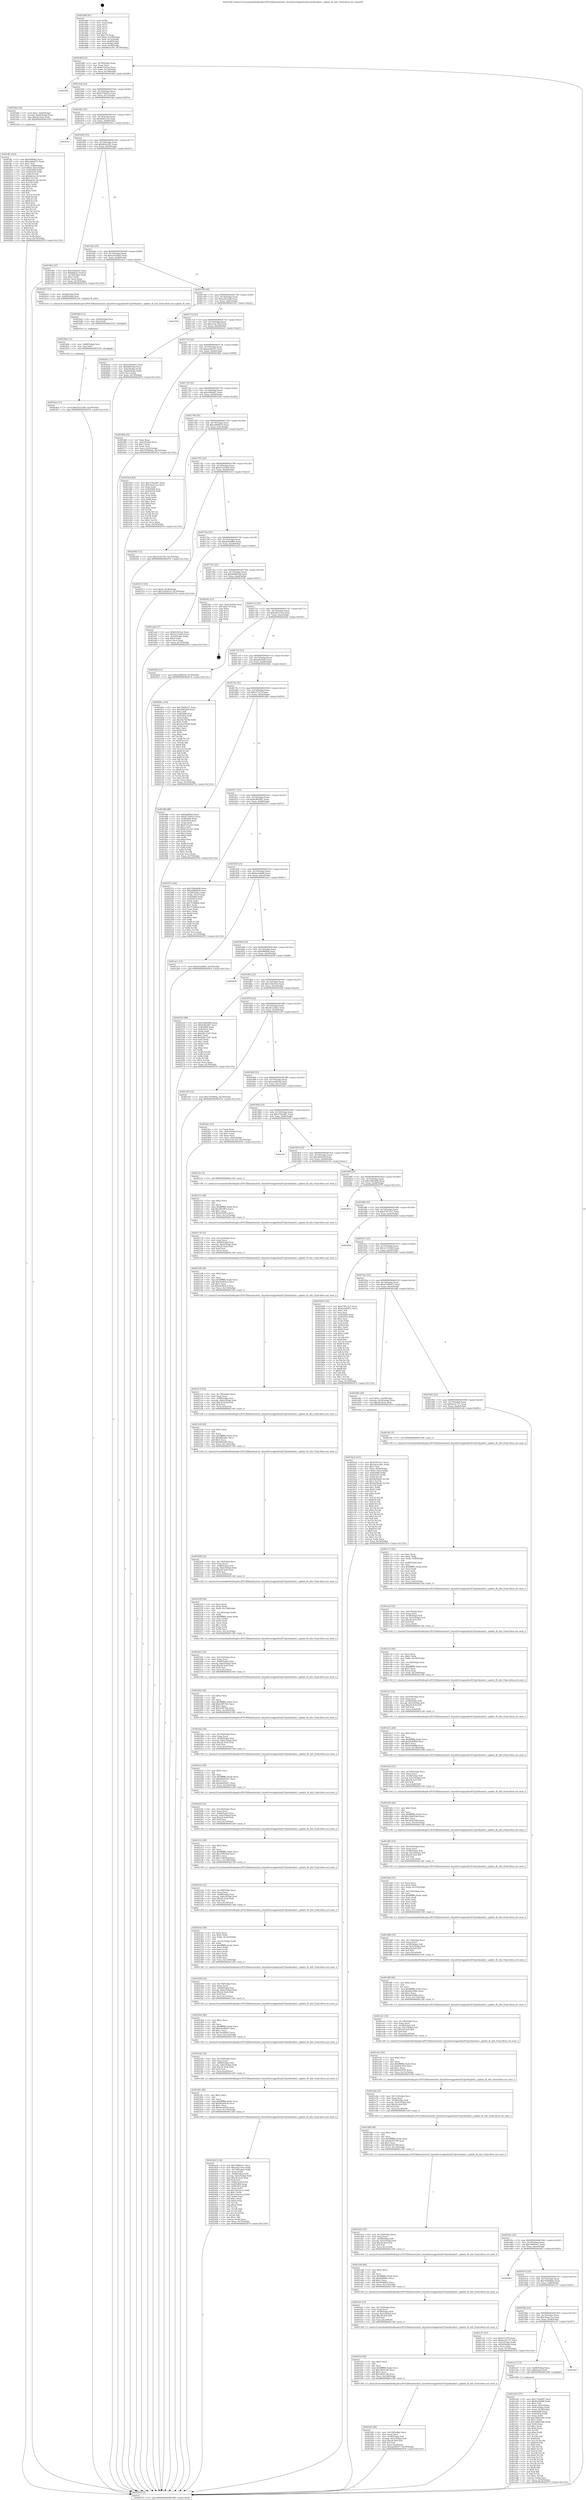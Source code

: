 digraph "0x401660" {
  label = "0x401660 (/mnt/c/Users/mathe/Desktop/tcc/POCII/binaries/extr_linuxdriversgpudrmi915gvtdmabuf.c_update_fb_info_Final-ollvm.out::main(0))"
  labelloc = "t"
  node[shape=record]

  Entry [label="",width=0.3,height=0.3,shape=circle,fillcolor=black,style=filled]
  "0x40168f" [label="{
     0x40168f [23]\l
     | [instrs]\l
     &nbsp;&nbsp;0x40168f \<+3\>: mov -0x70(%rbp),%eax\l
     &nbsp;&nbsp;0x401692 \<+2\>: mov %eax,%ecx\l
     &nbsp;&nbsp;0x401694 \<+6\>: sub $0x81fc61ee,%ecx\l
     &nbsp;&nbsp;0x40169a \<+3\>: mov %eax,-0x74(%rbp)\l
     &nbsp;&nbsp;0x40169d \<+3\>: mov %ecx,-0x78(%rbp)\l
     &nbsp;&nbsp;0x4016a0 \<+6\>: je 00000000004024f6 \<main+0xe96\>\l
  }"]
  "0x4024f6" [label="{
     0x4024f6\l
  }", style=dashed]
  "0x4016a6" [label="{
     0x4016a6 [22]\l
     | [instrs]\l
     &nbsp;&nbsp;0x4016a6 \<+5\>: jmp 00000000004016ab \<main+0x4b\>\l
     &nbsp;&nbsp;0x4016ab \<+3\>: mov -0x74(%rbp),%eax\l
     &nbsp;&nbsp;0x4016ae \<+5\>: sub $0x8776a425,%eax\l
     &nbsp;&nbsp;0x4016b3 \<+3\>: mov %eax,-0x7c(%rbp)\l
     &nbsp;&nbsp;0x4016b6 \<+6\>: je 0000000000401fde \<main+0x97e\>\l
  }"]
  Exit [label="",width=0.3,height=0.3,shape=circle,fillcolor=black,style=filled,peripheries=2]
  "0x401fde" [label="{
     0x401fde [20]\l
     | [instrs]\l
     &nbsp;&nbsp;0x401fde \<+7\>: movl $0x1,-0x60(%rbp)\l
     &nbsp;&nbsp;0x401fe5 \<+4\>: movslq -0x60(%rbp),%rax\l
     &nbsp;&nbsp;0x401fe9 \<+4\>: imul $0x28,%rax,%rdi\l
     &nbsp;&nbsp;0x401fed \<+5\>: call 0000000000401050 \<malloc@plt\>\l
     | [calls]\l
     &nbsp;&nbsp;0x401050 \{1\} (unknown)\l
  }"]
  "0x4016bc" [label="{
     0x4016bc [22]\l
     | [instrs]\l
     &nbsp;&nbsp;0x4016bc \<+5\>: jmp 00000000004016c1 \<main+0x61\>\l
     &nbsp;&nbsp;0x4016c1 \<+3\>: mov -0x74(%rbp),%eax\l
     &nbsp;&nbsp;0x4016c4 \<+5\>: sub $0x8dd5a13f,%eax\l
     &nbsp;&nbsp;0x4016c9 \<+3\>: mov %eax,-0x80(%rbp)\l
     &nbsp;&nbsp;0x4016cc \<+6\>: je 00000000004019cc \<main+0x36c\>\l
  }"]
  "0x4024ea" [label="{
     0x4024ea [12]\l
     | [instrs]\l
     &nbsp;&nbsp;0x4024ea \<+7\>: movl $0xd7e22284,-0x70(%rbp)\l
     &nbsp;&nbsp;0x4024f1 \<+5\>: jmp 000000000040297b \<main+0x131b\>\l
  }"]
  "0x4019cc" [label="{
     0x4019cc\l
  }", style=dashed]
  "0x4016d2" [label="{
     0x4016d2 [25]\l
     | [instrs]\l
     &nbsp;&nbsp;0x4016d2 \<+5\>: jmp 00000000004016d7 \<main+0x77\>\l
     &nbsp;&nbsp;0x4016d7 \<+3\>: mov -0x74(%rbp),%eax\l
     &nbsp;&nbsp;0x4016da \<+5\>: sub $0x9fe2e301,%eax\l
     &nbsp;&nbsp;0x4016df \<+6\>: mov %eax,-0x84(%rbp)\l
     &nbsp;&nbsp;0x4016e5 \<+6\>: je 00000000004019b1 \<main+0x351\>\l
  }"]
  "0x4024de" [label="{
     0x4024de [12]\l
     | [instrs]\l
     &nbsp;&nbsp;0x4024de \<+4\>: mov -0x68(%rbp),%rsi\l
     &nbsp;&nbsp;0x4024e2 \<+3\>: mov %rsi,%rdi\l
     &nbsp;&nbsp;0x4024e5 \<+5\>: call 0000000000401030 \<free@plt\>\l
     | [calls]\l
     &nbsp;&nbsp;0x401030 \{1\} (unknown)\l
  }"]
  "0x4019b1" [label="{
     0x4019b1 [27]\l
     | [instrs]\l
     &nbsp;&nbsp;0x4019b1 \<+5\>: mov $0xc0fd4a07,%eax\l
     &nbsp;&nbsp;0x4019b6 \<+5\>: mov $0x8dd5a13f,%ecx\l
     &nbsp;&nbsp;0x4019bb \<+3\>: mov -0x34(%rbp),%edx\l
     &nbsp;&nbsp;0x4019be \<+3\>: cmp $0x2,%edx\l
     &nbsp;&nbsp;0x4019c1 \<+3\>: cmovne %ecx,%eax\l
     &nbsp;&nbsp;0x4019c4 \<+3\>: mov %eax,-0x70(%rbp)\l
     &nbsp;&nbsp;0x4019c7 \<+5\>: jmp 000000000040297b \<main+0x131b\>\l
  }"]
  "0x4016eb" [label="{
     0x4016eb [25]\l
     | [instrs]\l
     &nbsp;&nbsp;0x4016eb \<+5\>: jmp 00000000004016f0 \<main+0x90\>\l
     &nbsp;&nbsp;0x4016f0 \<+3\>: mov -0x74(%rbp),%eax\l
     &nbsp;&nbsp;0x4016f3 \<+5\>: sub $0xa28248d2,%eax\l
     &nbsp;&nbsp;0x4016f8 \<+6\>: mov %eax,-0x88(%rbp)\l
     &nbsp;&nbsp;0x4016fe \<+6\>: je 00000000004024c5 \<main+0xe65\>\l
  }"]
  "0x40297b" [label="{
     0x40297b [5]\l
     | [instrs]\l
     &nbsp;&nbsp;0x40297b \<+5\>: jmp 000000000040168f \<main+0x2f\>\l
  }"]
  "0x401660" [label="{
     0x401660 [47]\l
     | [instrs]\l
     &nbsp;&nbsp;0x401660 \<+1\>: push %rbp\l
     &nbsp;&nbsp;0x401661 \<+3\>: mov %rsp,%rbp\l
     &nbsp;&nbsp;0x401664 \<+2\>: push %r15\l
     &nbsp;&nbsp;0x401666 \<+2\>: push %r14\l
     &nbsp;&nbsp;0x401668 \<+2\>: push %r13\l
     &nbsp;&nbsp;0x40166a \<+2\>: push %r12\l
     &nbsp;&nbsp;0x40166c \<+1\>: push %rbx\l
     &nbsp;&nbsp;0x40166d \<+7\>: sub $0x178,%rsp\l
     &nbsp;&nbsp;0x401674 \<+7\>: movl $0x0,-0x38(%rbp)\l
     &nbsp;&nbsp;0x40167b \<+3\>: mov %edi,-0x3c(%rbp)\l
     &nbsp;&nbsp;0x40167e \<+4\>: mov %rsi,-0x48(%rbp)\l
     &nbsp;&nbsp;0x401682 \<+3\>: mov -0x3c(%rbp),%edi\l
     &nbsp;&nbsp;0x401685 \<+3\>: mov %edi,-0x34(%rbp)\l
     &nbsp;&nbsp;0x401688 \<+7\>: movl $0x9fe2e301,-0x70(%rbp)\l
  }"]
  "0x4024d2" [label="{
     0x4024d2 [12]\l
     | [instrs]\l
     &nbsp;&nbsp;0x4024d2 \<+4\>: mov -0x58(%rbp),%rsi\l
     &nbsp;&nbsp;0x4024d6 \<+3\>: mov %rsi,%rdi\l
     &nbsp;&nbsp;0x4024d9 \<+5\>: call 0000000000401030 \<free@plt\>\l
     | [calls]\l
     &nbsp;&nbsp;0x401030 \{1\} (unknown)\l
  }"]
  "0x4024c5" [label="{
     0x4024c5 [13]\l
     | [instrs]\l
     &nbsp;&nbsp;0x4024c5 \<+4\>: mov -0x58(%rbp),%rdi\l
     &nbsp;&nbsp;0x4024c9 \<+4\>: mov -0x68(%rbp),%rsi\l
     &nbsp;&nbsp;0x4024cd \<+5\>: call 00000000004015c0 \<update_fb_info\>\l
     | [calls]\l
     &nbsp;&nbsp;0x4015c0 \{1\} (/mnt/c/Users/mathe/Desktop/tcc/POCII/binaries/extr_linuxdriversgpudrmi915gvtdmabuf.c_update_fb_info_Final-ollvm.out::update_fb_info)\l
  }"]
  "0x401704" [label="{
     0x401704 [25]\l
     | [instrs]\l
     &nbsp;&nbsp;0x401704 \<+5\>: jmp 0000000000401709 \<main+0xa9\>\l
     &nbsp;&nbsp;0x401709 \<+3\>: mov -0x74(%rbp),%eax\l
     &nbsp;&nbsp;0x40170c \<+5\>: sub $0xa2f43a0d,%eax\l
     &nbsp;&nbsp;0x401711 \<+6\>: mov %eax,-0x8c(%rbp)\l
     &nbsp;&nbsp;0x401717 \<+6\>: je 0000000000402502 \<main+0xea2\>\l
  }"]
  "0x402424" [label="{
     0x402424 [124]\l
     | [instrs]\l
     &nbsp;&nbsp;0x402424 \<+5\>: mov $0x70680ce7,%ecx\l
     &nbsp;&nbsp;0x402429 \<+5\>: mov $0xeda153ea,%edx\l
     &nbsp;&nbsp;0x40242e \<+7\>: mov -0x158(%rbp),%r8d\l
     &nbsp;&nbsp;0x402435 \<+4\>: imul %eax,%r8d\l
     &nbsp;&nbsp;0x402439 \<+4\>: mov -0x68(%rbp),%rsi\l
     &nbsp;&nbsp;0x40243d \<+4\>: movslq -0x6c(%rbp),%rdi\l
     &nbsp;&nbsp;0x402441 \<+4\>: imul $0x28,%rdi,%rdi\l
     &nbsp;&nbsp;0x402445 \<+3\>: add %rdi,%rsi\l
     &nbsp;&nbsp;0x402448 \<+4\>: mov %r8d,0x24(%rsi)\l
     &nbsp;&nbsp;0x40244c \<+7\>: mov 0x405068,%eax\l
     &nbsp;&nbsp;0x402453 \<+8\>: mov 0x405054,%r8d\l
     &nbsp;&nbsp;0x40245b \<+3\>: mov %eax,%r9d\l
     &nbsp;&nbsp;0x40245e \<+7\>: sub $0x126e2cca,%r9d\l
     &nbsp;&nbsp;0x402465 \<+4\>: sub $0x1,%r9d\l
     &nbsp;&nbsp;0x402469 \<+7\>: add $0x126e2cca,%r9d\l
     &nbsp;&nbsp;0x402470 \<+4\>: imul %r9d,%eax\l
     &nbsp;&nbsp;0x402474 \<+3\>: and $0x1,%eax\l
     &nbsp;&nbsp;0x402477 \<+3\>: cmp $0x0,%eax\l
     &nbsp;&nbsp;0x40247a \<+4\>: sete %r10b\l
     &nbsp;&nbsp;0x40247e \<+4\>: cmp $0xa,%r8d\l
     &nbsp;&nbsp;0x402482 \<+4\>: setl %r11b\l
     &nbsp;&nbsp;0x402486 \<+3\>: mov %r10b,%bl\l
     &nbsp;&nbsp;0x402489 \<+3\>: and %r11b,%bl\l
     &nbsp;&nbsp;0x40248c \<+3\>: xor %r11b,%r10b\l
     &nbsp;&nbsp;0x40248f \<+3\>: or %r10b,%bl\l
     &nbsp;&nbsp;0x402492 \<+3\>: test $0x1,%bl\l
     &nbsp;&nbsp;0x402495 \<+3\>: cmovne %edx,%ecx\l
     &nbsp;&nbsp;0x402498 \<+3\>: mov %ecx,-0x70(%rbp)\l
     &nbsp;&nbsp;0x40249b \<+5\>: jmp 000000000040297b \<main+0x131b\>\l
  }"]
  "0x402502" [label="{
     0x402502\l
  }", style=dashed]
  "0x40171d" [label="{
     0x40171d [25]\l
     | [instrs]\l
     &nbsp;&nbsp;0x40171d \<+5\>: jmp 0000000000401722 \<main+0xc2\>\l
     &nbsp;&nbsp;0x401722 \<+3\>: mov -0x74(%rbp),%eax\l
     &nbsp;&nbsp;0x401725 \<+5\>: sub $0xa31bc70d,%eax\l
     &nbsp;&nbsp;0x40172a \<+6\>: mov %eax,-0x90(%rbp)\l
     &nbsp;&nbsp;0x401730 \<+6\>: je 00000000004020a1 \<main+0xa41\>\l
  }"]
  "0x4023fc" [label="{
     0x4023fc [40]\l
     | [instrs]\l
     &nbsp;&nbsp;0x4023fc \<+5\>: mov $0x2,%ecx\l
     &nbsp;&nbsp;0x402401 \<+1\>: cltd\l
     &nbsp;&nbsp;0x402402 \<+2\>: idiv %ecx\l
     &nbsp;&nbsp;0x402404 \<+6\>: imul $0xfffffffe,%edx,%ecx\l
     &nbsp;&nbsp;0x40240a \<+6\>: add $0xf4ea0430,%ecx\l
     &nbsp;&nbsp;0x402410 \<+3\>: add $0x1,%ecx\l
     &nbsp;&nbsp;0x402413 \<+6\>: sub $0xf4ea0430,%ecx\l
     &nbsp;&nbsp;0x402419 \<+6\>: mov %ecx,-0x158(%rbp)\l
     &nbsp;&nbsp;0x40241f \<+5\>: call 0000000000401160 \<next_i\>\l
     | [calls]\l
     &nbsp;&nbsp;0x401160 \{1\} (/mnt/c/Users/mathe/Desktop/tcc/POCII/binaries/extr_linuxdriversgpudrmi915gvtdmabuf.c_update_fb_info_Final-ollvm.out::next_i)\l
  }"]
  "0x4020a1" [label="{
     0x4020a1 [27]\l
     | [instrs]\l
     &nbsp;&nbsp;0x4020a1 \<+5\>: mov $0xa28248d2,%eax\l
     &nbsp;&nbsp;0x4020a6 \<+5\>: mov $0xfa6f1b6e,%ecx\l
     &nbsp;&nbsp;0x4020ab \<+3\>: mov -0x6c(%rbp),%edx\l
     &nbsp;&nbsp;0x4020ae \<+3\>: cmp -0x60(%rbp),%edx\l
     &nbsp;&nbsp;0x4020b1 \<+3\>: cmovl %ecx,%eax\l
     &nbsp;&nbsp;0x4020b4 \<+3\>: mov %eax,-0x70(%rbp)\l
     &nbsp;&nbsp;0x4020b7 \<+5\>: jmp 000000000040297b \<main+0x131b\>\l
  }"]
  "0x401736" [label="{
     0x401736 [25]\l
     | [instrs]\l
     &nbsp;&nbsp;0x401736 \<+5\>: jmp 000000000040173b \<main+0xdb\>\l
     &nbsp;&nbsp;0x40173b \<+3\>: mov -0x74(%rbp),%eax\l
     &nbsp;&nbsp;0x40173e \<+5\>: sub $0xaae90357,%eax\l
     &nbsp;&nbsp;0x401743 \<+6\>: mov %eax,-0x94(%rbp)\l
     &nbsp;&nbsp;0x401749 \<+6\>: je 0000000000401f6d \<main+0x90d\>\l
  }"]
  "0x4023dc" [label="{
     0x4023dc [32]\l
     | [instrs]\l
     &nbsp;&nbsp;0x4023dc \<+6\>: mov -0x154(%rbp),%ecx\l
     &nbsp;&nbsp;0x4023e2 \<+3\>: imul %eax,%ecx\l
     &nbsp;&nbsp;0x4023e5 \<+4\>: mov -0x68(%rbp),%rsi\l
     &nbsp;&nbsp;0x4023e9 \<+4\>: movslq -0x6c(%rbp),%rdi\l
     &nbsp;&nbsp;0x4023ed \<+4\>: imul $0x28,%rdi,%rdi\l
     &nbsp;&nbsp;0x4023f1 \<+3\>: add %rdi,%rsi\l
     &nbsp;&nbsp;0x4023f4 \<+3\>: mov %ecx,0x20(%rsi)\l
     &nbsp;&nbsp;0x4023f7 \<+5\>: call 0000000000401160 \<next_i\>\l
     | [calls]\l
     &nbsp;&nbsp;0x401160 \{1\} (/mnt/c/Users/mathe/Desktop/tcc/POCII/binaries/extr_linuxdriversgpudrmi915gvtdmabuf.c_update_fb_info_Final-ollvm.out::next_i)\l
  }"]
  "0x401f6d" [label="{
     0x401f6d [25]\l
     | [instrs]\l
     &nbsp;&nbsp;0x401f6d \<+2\>: xor %eax,%eax\l
     &nbsp;&nbsp;0x401f6f \<+3\>: mov -0x5c(%rbp),%ecx\l
     &nbsp;&nbsp;0x401f72 \<+3\>: sub $0x1,%eax\l
     &nbsp;&nbsp;0x401f75 \<+2\>: sub %eax,%ecx\l
     &nbsp;&nbsp;0x401f77 \<+3\>: mov %ecx,-0x5c(%rbp)\l
     &nbsp;&nbsp;0x401f7a \<+7\>: movl $0x795990da,-0x70(%rbp)\l
     &nbsp;&nbsp;0x401f81 \<+5\>: jmp 000000000040297b \<main+0x131b\>\l
  }"]
  "0x40174f" [label="{
     0x40174f [25]\l
     | [instrs]\l
     &nbsp;&nbsp;0x40174f \<+5\>: jmp 0000000000401754 \<main+0xf4\>\l
     &nbsp;&nbsp;0x401754 \<+3\>: mov -0x74(%rbp),%eax\l
     &nbsp;&nbsp;0x401757 \<+5\>: sub $0xc0fd4a07,%eax\l
     &nbsp;&nbsp;0x40175c \<+6\>: mov %eax,-0x98(%rbp)\l
     &nbsp;&nbsp;0x401762 \<+6\>: je 00000000004019e4 \<main+0x384\>\l
  }"]
  "0x4023b4" [label="{
     0x4023b4 [40]\l
     | [instrs]\l
     &nbsp;&nbsp;0x4023b4 \<+5\>: mov $0x2,%ecx\l
     &nbsp;&nbsp;0x4023b9 \<+1\>: cltd\l
     &nbsp;&nbsp;0x4023ba \<+2\>: idiv %ecx\l
     &nbsp;&nbsp;0x4023bc \<+6\>: imul $0xfffffffe,%edx,%ecx\l
     &nbsp;&nbsp;0x4023c2 \<+6\>: add $0x34cd9067,%ecx\l
     &nbsp;&nbsp;0x4023c8 \<+3\>: add $0x1,%ecx\l
     &nbsp;&nbsp;0x4023cb \<+6\>: sub $0x34cd9067,%ecx\l
     &nbsp;&nbsp;0x4023d1 \<+6\>: mov %ecx,-0x154(%rbp)\l
     &nbsp;&nbsp;0x4023d7 \<+5\>: call 0000000000401160 \<next_i\>\l
     | [calls]\l
     &nbsp;&nbsp;0x401160 \{1\} (/mnt/c/Users/mathe/Desktop/tcc/POCII/binaries/extr_linuxdriversgpudrmi915gvtdmabuf.c_update_fb_info_Final-ollvm.out::next_i)\l
  }"]
  "0x4019e4" [label="{
     0x4019e4 [83]\l
     | [instrs]\l
     &nbsp;&nbsp;0x4019e4 \<+5\>: mov $0x379aad97,%eax\l
     &nbsp;&nbsp;0x4019e9 \<+5\>: mov $0x79aac21a,%ecx\l
     &nbsp;&nbsp;0x4019ee \<+2\>: xor %edx,%edx\l
     &nbsp;&nbsp;0x4019f0 \<+7\>: mov 0x405068,%esi\l
     &nbsp;&nbsp;0x4019f7 \<+7\>: mov 0x405054,%edi\l
     &nbsp;&nbsp;0x4019fe \<+3\>: sub $0x1,%edx\l
     &nbsp;&nbsp;0x401a01 \<+3\>: mov %esi,%r8d\l
     &nbsp;&nbsp;0x401a04 \<+3\>: add %edx,%r8d\l
     &nbsp;&nbsp;0x401a07 \<+4\>: imul %r8d,%esi\l
     &nbsp;&nbsp;0x401a0b \<+3\>: and $0x1,%esi\l
     &nbsp;&nbsp;0x401a0e \<+3\>: cmp $0x0,%esi\l
     &nbsp;&nbsp;0x401a11 \<+4\>: sete %r9b\l
     &nbsp;&nbsp;0x401a15 \<+3\>: cmp $0xa,%edi\l
     &nbsp;&nbsp;0x401a18 \<+4\>: setl %r10b\l
     &nbsp;&nbsp;0x401a1c \<+3\>: mov %r9b,%r11b\l
     &nbsp;&nbsp;0x401a1f \<+3\>: and %r10b,%r11b\l
     &nbsp;&nbsp;0x401a22 \<+3\>: xor %r10b,%r9b\l
     &nbsp;&nbsp;0x401a25 \<+3\>: or %r9b,%r11b\l
     &nbsp;&nbsp;0x401a28 \<+4\>: test $0x1,%r11b\l
     &nbsp;&nbsp;0x401a2c \<+3\>: cmovne %ecx,%eax\l
     &nbsp;&nbsp;0x401a2f \<+3\>: mov %eax,-0x70(%rbp)\l
     &nbsp;&nbsp;0x401a32 \<+5\>: jmp 000000000040297b \<main+0x131b\>\l
  }"]
  "0x401768" [label="{
     0x401768 [25]\l
     | [instrs]\l
     &nbsp;&nbsp;0x401768 \<+5\>: jmp 000000000040176d \<main+0x10d\>\l
     &nbsp;&nbsp;0x40176d \<+3\>: mov -0x74(%rbp),%eax\l
     &nbsp;&nbsp;0x401770 \<+5\>: sub $0xce660075,%eax\l
     &nbsp;&nbsp;0x401775 \<+6\>: mov %eax,-0x9c(%rbp)\l
     &nbsp;&nbsp;0x40177b \<+6\>: je 0000000000402095 \<main+0xa35\>\l
  }"]
  "0x402394" [label="{
     0x402394 [32]\l
     | [instrs]\l
     &nbsp;&nbsp;0x402394 \<+6\>: mov -0x150(%rbp),%ecx\l
     &nbsp;&nbsp;0x40239a \<+3\>: imul %eax,%ecx\l
     &nbsp;&nbsp;0x40239d \<+4\>: mov -0x68(%rbp),%rsi\l
     &nbsp;&nbsp;0x4023a1 \<+4\>: movslq -0x6c(%rbp),%rdi\l
     &nbsp;&nbsp;0x4023a5 \<+4\>: imul $0x28,%rdi,%rdi\l
     &nbsp;&nbsp;0x4023a9 \<+3\>: add %rdi,%rsi\l
     &nbsp;&nbsp;0x4023ac \<+3\>: mov %ecx,0x1c(%rsi)\l
     &nbsp;&nbsp;0x4023af \<+5\>: call 0000000000401160 \<next_i\>\l
     | [calls]\l
     &nbsp;&nbsp;0x401160 \{1\} (/mnt/c/Users/mathe/Desktop/tcc/POCII/binaries/extr_linuxdriversgpudrmi915gvtdmabuf.c_update_fb_info_Final-ollvm.out::next_i)\l
  }"]
  "0x402095" [label="{
     0x402095 [12]\l
     | [instrs]\l
     &nbsp;&nbsp;0x402095 \<+7\>: movl $0xa31bc70d,-0x70(%rbp)\l
     &nbsp;&nbsp;0x40209c \<+5\>: jmp 000000000040297b \<main+0x131b\>\l
  }"]
  "0x401781" [label="{
     0x401781 [25]\l
     | [instrs]\l
     &nbsp;&nbsp;0x401781 \<+5\>: jmp 0000000000401786 \<main+0x126\>\l
     &nbsp;&nbsp;0x401786 \<+3\>: mov -0x74(%rbp),%eax\l
     &nbsp;&nbsp;0x401789 \<+5\>: sub $0xd7e22284,%eax\l
     &nbsp;&nbsp;0x40178e \<+6\>: mov %eax,-0xa0(%rbp)\l
     &nbsp;&nbsp;0x401794 \<+6\>: je 0000000000402513 \<main+0xeb3\>\l
  }"]
  "0x40235a" [label="{
     0x40235a [58]\l
     | [instrs]\l
     &nbsp;&nbsp;0x40235a \<+2\>: xor %ecx,%ecx\l
     &nbsp;&nbsp;0x40235c \<+5\>: mov $0x2,%edx\l
     &nbsp;&nbsp;0x402361 \<+6\>: mov %edx,-0x14c(%rbp)\l
     &nbsp;&nbsp;0x402367 \<+1\>: cltd\l
     &nbsp;&nbsp;0x402368 \<+7\>: mov -0x14c(%rbp),%r8d\l
     &nbsp;&nbsp;0x40236f \<+3\>: idiv %r8d\l
     &nbsp;&nbsp;0x402372 \<+6\>: imul $0xfffffffe,%edx,%edx\l
     &nbsp;&nbsp;0x402378 \<+3\>: mov %ecx,%r9d\l
     &nbsp;&nbsp;0x40237b \<+3\>: sub %edx,%r9d\l
     &nbsp;&nbsp;0x40237e \<+2\>: mov %ecx,%edx\l
     &nbsp;&nbsp;0x402380 \<+3\>: sub $0x1,%edx\l
     &nbsp;&nbsp;0x402383 \<+3\>: add %edx,%r9d\l
     &nbsp;&nbsp;0x402386 \<+3\>: sub %r9d,%ecx\l
     &nbsp;&nbsp;0x402389 \<+6\>: mov %ecx,-0x150(%rbp)\l
     &nbsp;&nbsp;0x40238f \<+5\>: call 0000000000401160 \<next_i\>\l
     | [calls]\l
     &nbsp;&nbsp;0x401160 \{1\} (/mnt/c/Users/mathe/Desktop/tcc/POCII/binaries/extr_linuxdriversgpudrmi915gvtdmabuf.c_update_fb_info_Final-ollvm.out::next_i)\l
  }"]
  "0x402513" [label="{
     0x402513 [19]\l
     | [instrs]\l
     &nbsp;&nbsp;0x402513 \<+7\>: movl $0x0,-0x38(%rbp)\l
     &nbsp;&nbsp;0x40251a \<+7\>: movl $0x15de45c4,-0x70(%rbp)\l
     &nbsp;&nbsp;0x402521 \<+5\>: jmp 000000000040297b \<main+0x131b\>\l
  }"]
  "0x40179a" [label="{
     0x40179a [25]\l
     | [instrs]\l
     &nbsp;&nbsp;0x40179a \<+5\>: jmp 000000000040179f \<main+0x13f\>\l
     &nbsp;&nbsp;0x40179f \<+3\>: mov -0x74(%rbp),%eax\l
     &nbsp;&nbsp;0x4017a2 \<+5\>: sub $0xdc6a4882,%eax\l
     &nbsp;&nbsp;0x4017a7 \<+6\>: mov %eax,-0xa4(%rbp)\l
     &nbsp;&nbsp;0x4017ad \<+6\>: je 0000000000401aed \<main+0x48d\>\l
  }"]
  "0x40233a" [label="{
     0x40233a [32]\l
     | [instrs]\l
     &nbsp;&nbsp;0x40233a \<+6\>: mov -0x148(%rbp),%ecx\l
     &nbsp;&nbsp;0x402340 \<+3\>: imul %eax,%ecx\l
     &nbsp;&nbsp;0x402343 \<+4\>: mov -0x68(%rbp),%rsi\l
     &nbsp;&nbsp;0x402347 \<+4\>: movslq -0x6c(%rbp),%rdi\l
     &nbsp;&nbsp;0x40234b \<+4\>: imul $0x28,%rdi,%rdi\l
     &nbsp;&nbsp;0x40234f \<+3\>: add %rdi,%rsi\l
     &nbsp;&nbsp;0x402352 \<+3\>: mov %ecx,0x18(%rsi)\l
     &nbsp;&nbsp;0x402355 \<+5\>: call 0000000000401160 \<next_i\>\l
     | [calls]\l
     &nbsp;&nbsp;0x401160 \{1\} (/mnt/c/Users/mathe/Desktop/tcc/POCII/binaries/extr_linuxdriversgpudrmi915gvtdmabuf.c_update_fb_info_Final-ollvm.out::next_i)\l
  }"]
  "0x401aed" [label="{
     0x401aed [27]\l
     | [instrs]\l
     &nbsp;&nbsp;0x401aed \<+5\>: mov $0x81fc61ee,%eax\l
     &nbsp;&nbsp;0x401af2 \<+5\>: mov $0x5e1334b9,%ecx\l
     &nbsp;&nbsp;0x401af7 \<+3\>: mov -0x30(%rbp),%edx\l
     &nbsp;&nbsp;0x401afa \<+3\>: cmp $0x0,%edx\l
     &nbsp;&nbsp;0x401afd \<+3\>: cmove %ecx,%eax\l
     &nbsp;&nbsp;0x401b00 \<+3\>: mov %eax,-0x70(%rbp)\l
     &nbsp;&nbsp;0x401b03 \<+5\>: jmp 000000000040297b \<main+0x131b\>\l
  }"]
  "0x4017b3" [label="{
     0x4017b3 [25]\l
     | [instrs]\l
     &nbsp;&nbsp;0x4017b3 \<+5\>: jmp 00000000004017b8 \<main+0x158\>\l
     &nbsp;&nbsp;0x4017b8 \<+3\>: mov -0x74(%rbp),%eax\l
     &nbsp;&nbsp;0x4017bb \<+5\>: sub $0xe8d80950,%eax\l
     &nbsp;&nbsp;0x4017c0 \<+6\>: mov %eax,-0xa8(%rbp)\l
     &nbsp;&nbsp;0x4017c6 \<+6\>: je 00000000004025dc \<main+0xf7c\>\l
  }"]
  "0x402312" [label="{
     0x402312 [40]\l
     | [instrs]\l
     &nbsp;&nbsp;0x402312 \<+5\>: mov $0x2,%ecx\l
     &nbsp;&nbsp;0x402317 \<+1\>: cltd\l
     &nbsp;&nbsp;0x402318 \<+2\>: idiv %ecx\l
     &nbsp;&nbsp;0x40231a \<+6\>: imul $0xfffffffe,%edx,%ecx\l
     &nbsp;&nbsp;0x402320 \<+6\>: add $0x159834af,%ecx\l
     &nbsp;&nbsp;0x402326 \<+3\>: add $0x1,%ecx\l
     &nbsp;&nbsp;0x402329 \<+6\>: sub $0x159834af,%ecx\l
     &nbsp;&nbsp;0x40232f \<+6\>: mov %ecx,-0x148(%rbp)\l
     &nbsp;&nbsp;0x402335 \<+5\>: call 0000000000401160 \<next_i\>\l
     | [calls]\l
     &nbsp;&nbsp;0x401160 \{1\} (/mnt/c/Users/mathe/Desktop/tcc/POCII/binaries/extr_linuxdriversgpudrmi915gvtdmabuf.c_update_fb_info_Final-ollvm.out::next_i)\l
  }"]
  "0x4025dc" [label="{
     0x4025dc [21]\l
     | [instrs]\l
     &nbsp;&nbsp;0x4025dc \<+3\>: mov -0x2c(%rbp),%eax\l
     &nbsp;&nbsp;0x4025df \<+7\>: add $0x178,%rsp\l
     &nbsp;&nbsp;0x4025e6 \<+1\>: pop %rbx\l
     &nbsp;&nbsp;0x4025e7 \<+2\>: pop %r12\l
     &nbsp;&nbsp;0x4025e9 \<+2\>: pop %r13\l
     &nbsp;&nbsp;0x4025eb \<+2\>: pop %r14\l
     &nbsp;&nbsp;0x4025ed \<+2\>: pop %r15\l
     &nbsp;&nbsp;0x4025ef \<+1\>: pop %rbp\l
     &nbsp;&nbsp;0x4025f0 \<+1\>: ret\l
  }"]
  "0x4017cc" [label="{
     0x4017cc [25]\l
     | [instrs]\l
     &nbsp;&nbsp;0x4017cc \<+5\>: jmp 00000000004017d1 \<main+0x171\>\l
     &nbsp;&nbsp;0x4017d1 \<+3\>: mov -0x74(%rbp),%eax\l
     &nbsp;&nbsp;0x4017d4 \<+5\>: sub $0xeda153ea,%eax\l
     &nbsp;&nbsp;0x4017d9 \<+6\>: mov %eax,-0xac(%rbp)\l
     &nbsp;&nbsp;0x4017df \<+6\>: je 00000000004024a0 \<main+0xe40\>\l
  }"]
  "0x4022f2" [label="{
     0x4022f2 [32]\l
     | [instrs]\l
     &nbsp;&nbsp;0x4022f2 \<+6\>: mov -0x144(%rbp),%ecx\l
     &nbsp;&nbsp;0x4022f8 \<+3\>: imul %eax,%ecx\l
     &nbsp;&nbsp;0x4022fb \<+4\>: mov -0x68(%rbp),%rsi\l
     &nbsp;&nbsp;0x4022ff \<+4\>: movslq -0x6c(%rbp),%rdi\l
     &nbsp;&nbsp;0x402303 \<+4\>: imul $0x28,%rdi,%rdi\l
     &nbsp;&nbsp;0x402307 \<+3\>: add %rdi,%rsi\l
     &nbsp;&nbsp;0x40230a \<+3\>: mov %ecx,0x14(%rsi)\l
     &nbsp;&nbsp;0x40230d \<+5\>: call 0000000000401160 \<next_i\>\l
     | [calls]\l
     &nbsp;&nbsp;0x401160 \{1\} (/mnt/c/Users/mathe/Desktop/tcc/POCII/binaries/extr_linuxdriversgpudrmi915gvtdmabuf.c_update_fb_info_Final-ollvm.out::next_i)\l
  }"]
  "0x4024a0" [label="{
     0x4024a0 [12]\l
     | [instrs]\l
     &nbsp;&nbsp;0x4024a0 \<+7\>: movl $0x2edf92eb,-0x70(%rbp)\l
     &nbsp;&nbsp;0x4024a7 \<+5\>: jmp 000000000040297b \<main+0x131b\>\l
  }"]
  "0x4017e5" [label="{
     0x4017e5 [25]\l
     | [instrs]\l
     &nbsp;&nbsp;0x4017e5 \<+5\>: jmp 00000000004017ea \<main+0x18a\>\l
     &nbsp;&nbsp;0x4017ea \<+3\>: mov -0x74(%rbp),%eax\l
     &nbsp;&nbsp;0x4017ed \<+5\>: sub $0xfa6f1b6e,%eax\l
     &nbsp;&nbsp;0x4017f2 \<+6\>: mov %eax,-0xb0(%rbp)\l
     &nbsp;&nbsp;0x4017f8 \<+6\>: je 00000000004020bc \<main+0xa5c\>\l
  }"]
  "0x4022ca" [label="{
     0x4022ca [40]\l
     | [instrs]\l
     &nbsp;&nbsp;0x4022ca \<+5\>: mov $0x2,%ecx\l
     &nbsp;&nbsp;0x4022cf \<+1\>: cltd\l
     &nbsp;&nbsp;0x4022d0 \<+2\>: idiv %ecx\l
     &nbsp;&nbsp;0x4022d2 \<+6\>: imul $0xfffffffe,%edx,%ecx\l
     &nbsp;&nbsp;0x4022d8 \<+6\>: sub $0xdbe82d51,%ecx\l
     &nbsp;&nbsp;0x4022de \<+3\>: add $0x1,%ecx\l
     &nbsp;&nbsp;0x4022e1 \<+6\>: add $0xdbe82d51,%ecx\l
     &nbsp;&nbsp;0x4022e7 \<+6\>: mov %ecx,-0x144(%rbp)\l
     &nbsp;&nbsp;0x4022ed \<+5\>: call 0000000000401160 \<next_i\>\l
     | [calls]\l
     &nbsp;&nbsp;0x401160 \{1\} (/mnt/c/Users/mathe/Desktop/tcc/POCII/binaries/extr_linuxdriversgpudrmi915gvtdmabuf.c_update_fb_info_Final-ollvm.out::next_i)\l
  }"]
  "0x4020bc" [label="{
     0x4020bc [144]\l
     | [instrs]\l
     &nbsp;&nbsp;0x4020bc \<+5\>: mov $0x70680ce7,%eax\l
     &nbsp;&nbsp;0x4020c1 \<+5\>: mov $0x3b83afcf,%ecx\l
     &nbsp;&nbsp;0x4020c6 \<+2\>: mov $0x1,%dl\l
     &nbsp;&nbsp;0x4020c8 \<+7\>: mov 0x405068,%esi\l
     &nbsp;&nbsp;0x4020cf \<+7\>: mov 0x405054,%edi\l
     &nbsp;&nbsp;0x4020d6 \<+3\>: mov %esi,%r8d\l
     &nbsp;&nbsp;0x4020d9 \<+7\>: sub $0x20a79298,%r8d\l
     &nbsp;&nbsp;0x4020e0 \<+4\>: sub $0x1,%r8d\l
     &nbsp;&nbsp;0x4020e4 \<+7\>: add $0x20a79298,%r8d\l
     &nbsp;&nbsp;0x4020eb \<+4\>: imul %r8d,%esi\l
     &nbsp;&nbsp;0x4020ef \<+3\>: and $0x1,%esi\l
     &nbsp;&nbsp;0x4020f2 \<+3\>: cmp $0x0,%esi\l
     &nbsp;&nbsp;0x4020f5 \<+4\>: sete %r9b\l
     &nbsp;&nbsp;0x4020f9 \<+3\>: cmp $0xa,%edi\l
     &nbsp;&nbsp;0x4020fc \<+4\>: setl %r10b\l
     &nbsp;&nbsp;0x402100 \<+3\>: mov %r9b,%r11b\l
     &nbsp;&nbsp;0x402103 \<+4\>: xor $0xff,%r11b\l
     &nbsp;&nbsp;0x402107 \<+3\>: mov %r10b,%bl\l
     &nbsp;&nbsp;0x40210a \<+3\>: xor $0xff,%bl\l
     &nbsp;&nbsp;0x40210d \<+3\>: xor $0x1,%dl\l
     &nbsp;&nbsp;0x402110 \<+3\>: mov %r11b,%r14b\l
     &nbsp;&nbsp;0x402113 \<+4\>: and $0xff,%r14b\l
     &nbsp;&nbsp;0x402117 \<+3\>: and %dl,%r9b\l
     &nbsp;&nbsp;0x40211a \<+3\>: mov %bl,%r15b\l
     &nbsp;&nbsp;0x40211d \<+4\>: and $0xff,%r15b\l
     &nbsp;&nbsp;0x402121 \<+3\>: and %dl,%r10b\l
     &nbsp;&nbsp;0x402124 \<+3\>: or %r9b,%r14b\l
     &nbsp;&nbsp;0x402127 \<+3\>: or %r10b,%r15b\l
     &nbsp;&nbsp;0x40212a \<+3\>: xor %r15b,%r14b\l
     &nbsp;&nbsp;0x40212d \<+3\>: or %bl,%r11b\l
     &nbsp;&nbsp;0x402130 \<+4\>: xor $0xff,%r11b\l
     &nbsp;&nbsp;0x402134 \<+3\>: or $0x1,%dl\l
     &nbsp;&nbsp;0x402137 \<+3\>: and %dl,%r11b\l
     &nbsp;&nbsp;0x40213a \<+3\>: or %r11b,%r14b\l
     &nbsp;&nbsp;0x40213d \<+4\>: test $0x1,%r14b\l
     &nbsp;&nbsp;0x402141 \<+3\>: cmovne %ecx,%eax\l
     &nbsp;&nbsp;0x402144 \<+3\>: mov %eax,-0x70(%rbp)\l
     &nbsp;&nbsp;0x402147 \<+5\>: jmp 000000000040297b \<main+0x131b\>\l
  }"]
  "0x4017fe" [label="{
     0x4017fe [25]\l
     | [instrs]\l
     &nbsp;&nbsp;0x4017fe \<+5\>: jmp 0000000000401803 \<main+0x1a3\>\l
     &nbsp;&nbsp;0x401803 \<+3\>: mov -0x74(%rbp),%eax\l
     &nbsp;&nbsp;0x401806 \<+5\>: sub $0xfc57cf7f,%eax\l
     &nbsp;&nbsp;0x40180b \<+6\>: mov %eax,-0xb4(%rbp)\l
     &nbsp;&nbsp;0x401811 \<+6\>: je 0000000000401f86 \<main+0x926\>\l
  }"]
  "0x4022aa" [label="{
     0x4022aa [32]\l
     | [instrs]\l
     &nbsp;&nbsp;0x4022aa \<+6\>: mov -0x140(%rbp),%ecx\l
     &nbsp;&nbsp;0x4022b0 \<+3\>: imul %eax,%ecx\l
     &nbsp;&nbsp;0x4022b3 \<+4\>: mov -0x68(%rbp),%rsi\l
     &nbsp;&nbsp;0x4022b7 \<+4\>: movslq -0x6c(%rbp),%rdi\l
     &nbsp;&nbsp;0x4022bb \<+4\>: imul $0x28,%rdi,%rdi\l
     &nbsp;&nbsp;0x4022bf \<+3\>: add %rdi,%rsi\l
     &nbsp;&nbsp;0x4022c2 \<+3\>: mov %ecx,0x10(%rsi)\l
     &nbsp;&nbsp;0x4022c5 \<+5\>: call 0000000000401160 \<next_i\>\l
     | [calls]\l
     &nbsp;&nbsp;0x401160 \{1\} (/mnt/c/Users/mathe/Desktop/tcc/POCII/binaries/extr_linuxdriversgpudrmi915gvtdmabuf.c_update_fb_info_Final-ollvm.out::next_i)\l
  }"]
  "0x401f86" [label="{
     0x401f86 [88]\l
     | [instrs]\l
     &nbsp;&nbsp;0x401f86 \<+5\>: mov $0xfef98fa6,%eax\l
     &nbsp;&nbsp;0x401f8b \<+5\>: mov $0x8776a425,%ecx\l
     &nbsp;&nbsp;0x401f90 \<+7\>: mov 0x405068,%edx\l
     &nbsp;&nbsp;0x401f97 \<+7\>: mov 0x405054,%esi\l
     &nbsp;&nbsp;0x401f9e \<+2\>: mov %edx,%edi\l
     &nbsp;&nbsp;0x401fa0 \<+6\>: add $0xf535a3d3,%edi\l
     &nbsp;&nbsp;0x401fa6 \<+3\>: sub $0x1,%edi\l
     &nbsp;&nbsp;0x401fa9 \<+6\>: sub $0xf535a3d3,%edi\l
     &nbsp;&nbsp;0x401faf \<+3\>: imul %edi,%edx\l
     &nbsp;&nbsp;0x401fb2 \<+3\>: and $0x1,%edx\l
     &nbsp;&nbsp;0x401fb5 \<+3\>: cmp $0x0,%edx\l
     &nbsp;&nbsp;0x401fb8 \<+4\>: sete %r8b\l
     &nbsp;&nbsp;0x401fbc \<+3\>: cmp $0xa,%esi\l
     &nbsp;&nbsp;0x401fbf \<+4\>: setl %r9b\l
     &nbsp;&nbsp;0x401fc3 \<+3\>: mov %r8b,%r10b\l
     &nbsp;&nbsp;0x401fc6 \<+3\>: and %r9b,%r10b\l
     &nbsp;&nbsp;0x401fc9 \<+3\>: xor %r9b,%r8b\l
     &nbsp;&nbsp;0x401fcc \<+3\>: or %r8b,%r10b\l
     &nbsp;&nbsp;0x401fcf \<+4\>: test $0x1,%r10b\l
     &nbsp;&nbsp;0x401fd3 \<+3\>: cmovne %ecx,%eax\l
     &nbsp;&nbsp;0x401fd6 \<+3\>: mov %eax,-0x70(%rbp)\l
     &nbsp;&nbsp;0x401fd9 \<+5\>: jmp 000000000040297b \<main+0x131b\>\l
  }"]
  "0x401817" [label="{
     0x401817 [25]\l
     | [instrs]\l
     &nbsp;&nbsp;0x401817 \<+5\>: jmp 000000000040181c \<main+0x1bc\>\l
     &nbsp;&nbsp;0x40181c \<+3\>: mov -0x74(%rbp),%eax\l
     &nbsp;&nbsp;0x40181f \<+5\>: sub $0xfcd82987,%eax\l
     &nbsp;&nbsp;0x401824 \<+6\>: mov %eax,-0xb8(%rbp)\l
     &nbsp;&nbsp;0x40182a \<+6\>: je 000000000040257e \<main+0xf1e\>\l
  }"]
  "0x402282" [label="{
     0x402282 [40]\l
     | [instrs]\l
     &nbsp;&nbsp;0x402282 \<+5\>: mov $0x2,%ecx\l
     &nbsp;&nbsp;0x402287 \<+1\>: cltd\l
     &nbsp;&nbsp;0x402288 \<+2\>: idiv %ecx\l
     &nbsp;&nbsp;0x40228a \<+6\>: imul $0xfffffffe,%edx,%ecx\l
     &nbsp;&nbsp;0x402290 \<+6\>: add $0xb1ff57b6,%ecx\l
     &nbsp;&nbsp;0x402296 \<+3\>: add $0x1,%ecx\l
     &nbsp;&nbsp;0x402299 \<+6\>: sub $0xb1ff57b6,%ecx\l
     &nbsp;&nbsp;0x40229f \<+6\>: mov %ecx,-0x140(%rbp)\l
     &nbsp;&nbsp;0x4022a5 \<+5\>: call 0000000000401160 \<next_i\>\l
     | [calls]\l
     &nbsp;&nbsp;0x401160 \{1\} (/mnt/c/Users/mathe/Desktop/tcc/POCII/binaries/extr_linuxdriversgpudrmi915gvtdmabuf.c_update_fb_info_Final-ollvm.out::next_i)\l
  }"]
  "0x40257e" [label="{
     0x40257e [94]\l
     | [instrs]\l
     &nbsp;&nbsp;0x40257e \<+5\>: mov $0x5380e698,%eax\l
     &nbsp;&nbsp;0x402583 \<+5\>: mov $0xe8d80950,%ecx\l
     &nbsp;&nbsp;0x402588 \<+3\>: mov -0x38(%rbp),%edx\l
     &nbsp;&nbsp;0x40258b \<+3\>: mov %edx,-0x2c(%rbp)\l
     &nbsp;&nbsp;0x40258e \<+7\>: mov 0x405068,%edx\l
     &nbsp;&nbsp;0x402595 \<+7\>: mov 0x405054,%esi\l
     &nbsp;&nbsp;0x40259c \<+2\>: mov %edx,%edi\l
     &nbsp;&nbsp;0x40259e \<+6\>: sub $0x753d6fa0,%edi\l
     &nbsp;&nbsp;0x4025a4 \<+3\>: sub $0x1,%edi\l
     &nbsp;&nbsp;0x4025a7 \<+6\>: add $0x753d6fa0,%edi\l
     &nbsp;&nbsp;0x4025ad \<+3\>: imul %edi,%edx\l
     &nbsp;&nbsp;0x4025b0 \<+3\>: and $0x1,%edx\l
     &nbsp;&nbsp;0x4025b3 \<+3\>: cmp $0x0,%edx\l
     &nbsp;&nbsp;0x4025b6 \<+4\>: sete %r8b\l
     &nbsp;&nbsp;0x4025ba \<+3\>: cmp $0xa,%esi\l
     &nbsp;&nbsp;0x4025bd \<+4\>: setl %r9b\l
     &nbsp;&nbsp;0x4025c1 \<+3\>: mov %r8b,%r10b\l
     &nbsp;&nbsp;0x4025c4 \<+3\>: and %r9b,%r10b\l
     &nbsp;&nbsp;0x4025c7 \<+3\>: xor %r9b,%r8b\l
     &nbsp;&nbsp;0x4025ca \<+3\>: or %r8b,%r10b\l
     &nbsp;&nbsp;0x4025cd \<+4\>: test $0x1,%r10b\l
     &nbsp;&nbsp;0x4025d1 \<+3\>: cmovne %ecx,%eax\l
     &nbsp;&nbsp;0x4025d4 \<+3\>: mov %eax,-0x70(%rbp)\l
     &nbsp;&nbsp;0x4025d7 \<+5\>: jmp 000000000040297b \<main+0x131b\>\l
  }"]
  "0x401830" [label="{
     0x401830 [25]\l
     | [instrs]\l
     &nbsp;&nbsp;0x401830 \<+5\>: jmp 0000000000401835 \<main+0x1d5\>\l
     &nbsp;&nbsp;0x401835 \<+3\>: mov -0x74(%rbp),%eax\l
     &nbsp;&nbsp;0x401838 \<+5\>: sub $0xfec4d488,%eax\l
     &nbsp;&nbsp;0x40183d \<+6\>: mov %eax,-0xbc(%rbp)\l
     &nbsp;&nbsp;0x401843 \<+6\>: je 0000000000401ae1 \<main+0x481\>\l
  }"]
  "0x402262" [label="{
     0x402262 [32]\l
     | [instrs]\l
     &nbsp;&nbsp;0x402262 \<+6\>: mov -0x13c(%rbp),%ecx\l
     &nbsp;&nbsp;0x402268 \<+3\>: imul %eax,%ecx\l
     &nbsp;&nbsp;0x40226b \<+4\>: mov -0x68(%rbp),%rsi\l
     &nbsp;&nbsp;0x40226f \<+4\>: movslq -0x6c(%rbp),%rdi\l
     &nbsp;&nbsp;0x402273 \<+4\>: imul $0x28,%rdi,%rdi\l
     &nbsp;&nbsp;0x402277 \<+3\>: add %rdi,%rsi\l
     &nbsp;&nbsp;0x40227a \<+3\>: mov %ecx,0xc(%rsi)\l
     &nbsp;&nbsp;0x40227d \<+5\>: call 0000000000401160 \<next_i\>\l
     | [calls]\l
     &nbsp;&nbsp;0x401160 \{1\} (/mnt/c/Users/mathe/Desktop/tcc/POCII/binaries/extr_linuxdriversgpudrmi915gvtdmabuf.c_update_fb_info_Final-ollvm.out::next_i)\l
  }"]
  "0x401ae1" [label="{
     0x401ae1 [12]\l
     | [instrs]\l
     &nbsp;&nbsp;0x401ae1 \<+7\>: movl $0xdc6a4882,-0x70(%rbp)\l
     &nbsp;&nbsp;0x401ae8 \<+5\>: jmp 000000000040297b \<main+0x131b\>\l
  }"]
  "0x401849" [label="{
     0x401849 [25]\l
     | [instrs]\l
     &nbsp;&nbsp;0x401849 \<+5\>: jmp 000000000040184e \<main+0x1ee\>\l
     &nbsp;&nbsp;0x40184e \<+3\>: mov -0x74(%rbp),%eax\l
     &nbsp;&nbsp;0x401851 \<+5\>: sub $0xfef98fa6,%eax\l
     &nbsp;&nbsp;0x401856 \<+6\>: mov %eax,-0xc0(%rbp)\l
     &nbsp;&nbsp;0x40185c \<+6\>: je 0000000000402638 \<main+0xfd8\>\l
  }"]
  "0x402228" [label="{
     0x402228 [58]\l
     | [instrs]\l
     &nbsp;&nbsp;0x402228 \<+2\>: xor %ecx,%ecx\l
     &nbsp;&nbsp;0x40222a \<+5\>: mov $0x2,%edx\l
     &nbsp;&nbsp;0x40222f \<+6\>: mov %edx,-0x138(%rbp)\l
     &nbsp;&nbsp;0x402235 \<+1\>: cltd\l
     &nbsp;&nbsp;0x402236 \<+7\>: mov -0x138(%rbp),%r8d\l
     &nbsp;&nbsp;0x40223d \<+3\>: idiv %r8d\l
     &nbsp;&nbsp;0x402240 \<+6\>: imul $0xfffffffe,%edx,%edx\l
     &nbsp;&nbsp;0x402246 \<+3\>: mov %ecx,%r9d\l
     &nbsp;&nbsp;0x402249 \<+3\>: sub %edx,%r9d\l
     &nbsp;&nbsp;0x40224c \<+2\>: mov %ecx,%edx\l
     &nbsp;&nbsp;0x40224e \<+3\>: sub $0x1,%edx\l
     &nbsp;&nbsp;0x402251 \<+3\>: add %edx,%r9d\l
     &nbsp;&nbsp;0x402254 \<+3\>: sub %r9d,%ecx\l
     &nbsp;&nbsp;0x402257 \<+6\>: mov %ecx,-0x13c(%rbp)\l
     &nbsp;&nbsp;0x40225d \<+5\>: call 0000000000401160 \<next_i\>\l
     | [calls]\l
     &nbsp;&nbsp;0x401160 \{1\} (/mnt/c/Users/mathe/Desktop/tcc/POCII/binaries/extr_linuxdriversgpudrmi915gvtdmabuf.c_update_fb_info_Final-ollvm.out::next_i)\l
  }"]
  "0x402638" [label="{
     0x402638\l
  }", style=dashed]
  "0x401862" [label="{
     0x401862 [25]\l
     | [instrs]\l
     &nbsp;&nbsp;0x401862 \<+5\>: jmp 0000000000401867 \<main+0x207\>\l
     &nbsp;&nbsp;0x401867 \<+3\>: mov -0x74(%rbp),%eax\l
     &nbsp;&nbsp;0x40186a \<+5\>: sub $0x15de45c4,%eax\l
     &nbsp;&nbsp;0x40186f \<+6\>: mov %eax,-0xc4(%rbp)\l
     &nbsp;&nbsp;0x401875 \<+6\>: je 0000000000402526 \<main+0xec6\>\l
  }"]
  "0x402208" [label="{
     0x402208 [32]\l
     | [instrs]\l
     &nbsp;&nbsp;0x402208 \<+6\>: mov -0x134(%rbp),%ecx\l
     &nbsp;&nbsp;0x40220e \<+3\>: imul %eax,%ecx\l
     &nbsp;&nbsp;0x402211 \<+4\>: mov -0x68(%rbp),%rsi\l
     &nbsp;&nbsp;0x402215 \<+4\>: movslq -0x6c(%rbp),%rdi\l
     &nbsp;&nbsp;0x402219 \<+4\>: imul $0x28,%rdi,%rdi\l
     &nbsp;&nbsp;0x40221d \<+3\>: add %rdi,%rsi\l
     &nbsp;&nbsp;0x402220 \<+3\>: mov %ecx,0x8(%rsi)\l
     &nbsp;&nbsp;0x402223 \<+5\>: call 0000000000401160 \<next_i\>\l
     | [calls]\l
     &nbsp;&nbsp;0x401160 \{1\} (/mnt/c/Users/mathe/Desktop/tcc/POCII/binaries/extr_linuxdriversgpudrmi915gvtdmabuf.c_update_fb_info_Final-ollvm.out::next_i)\l
  }"]
  "0x402526" [label="{
     0x402526 [88]\l
     | [instrs]\l
     &nbsp;&nbsp;0x402526 \<+5\>: mov $0x5380e698,%eax\l
     &nbsp;&nbsp;0x40252b \<+5\>: mov $0xfcd82987,%ecx\l
     &nbsp;&nbsp;0x402530 \<+7\>: mov 0x405068,%edx\l
     &nbsp;&nbsp;0x402537 \<+7\>: mov 0x405054,%esi\l
     &nbsp;&nbsp;0x40253e \<+2\>: mov %edx,%edi\l
     &nbsp;&nbsp;0x402540 \<+6\>: sub $0xb4b11547,%edi\l
     &nbsp;&nbsp;0x402546 \<+3\>: sub $0x1,%edi\l
     &nbsp;&nbsp;0x402549 \<+6\>: add $0xb4b11547,%edi\l
     &nbsp;&nbsp;0x40254f \<+3\>: imul %edi,%edx\l
     &nbsp;&nbsp;0x402552 \<+3\>: and $0x1,%edx\l
     &nbsp;&nbsp;0x402555 \<+3\>: cmp $0x0,%edx\l
     &nbsp;&nbsp;0x402558 \<+4\>: sete %r8b\l
     &nbsp;&nbsp;0x40255c \<+3\>: cmp $0xa,%esi\l
     &nbsp;&nbsp;0x40255f \<+4\>: setl %r9b\l
     &nbsp;&nbsp;0x402563 \<+3\>: mov %r8b,%r10b\l
     &nbsp;&nbsp;0x402566 \<+3\>: and %r9b,%r10b\l
     &nbsp;&nbsp;0x402569 \<+3\>: xor %r9b,%r8b\l
     &nbsp;&nbsp;0x40256c \<+3\>: or %r8b,%r10b\l
     &nbsp;&nbsp;0x40256f \<+4\>: test $0x1,%r10b\l
     &nbsp;&nbsp;0x402573 \<+3\>: cmovne %ecx,%eax\l
     &nbsp;&nbsp;0x402576 \<+3\>: mov %eax,-0x70(%rbp)\l
     &nbsp;&nbsp;0x402579 \<+5\>: jmp 000000000040297b \<main+0x131b\>\l
  }"]
  "0x40187b" [label="{
     0x40187b [25]\l
     | [instrs]\l
     &nbsp;&nbsp;0x40187b \<+5\>: jmp 0000000000401880 \<main+0x220\>\l
     &nbsp;&nbsp;0x401880 \<+3\>: mov -0x74(%rbp),%eax\l
     &nbsp;&nbsp;0x401883 \<+5\>: sub $0x2b1a1bb1,%eax\l
     &nbsp;&nbsp;0x401888 \<+6\>: mov %eax,-0xc8(%rbp)\l
     &nbsp;&nbsp;0x40188e \<+6\>: je 0000000000401c45 \<main+0x5e5\>\l
  }"]
  "0x4021e0" [label="{
     0x4021e0 [40]\l
     | [instrs]\l
     &nbsp;&nbsp;0x4021e0 \<+5\>: mov $0x2,%ecx\l
     &nbsp;&nbsp;0x4021e5 \<+1\>: cltd\l
     &nbsp;&nbsp;0x4021e6 \<+2\>: idiv %ecx\l
     &nbsp;&nbsp;0x4021e8 \<+6\>: imul $0xfffffffe,%edx,%ecx\l
     &nbsp;&nbsp;0x4021ee \<+6\>: sub $0xddf2a6fc,%ecx\l
     &nbsp;&nbsp;0x4021f4 \<+3\>: add $0x1,%ecx\l
     &nbsp;&nbsp;0x4021f7 \<+6\>: add $0xddf2a6fc,%ecx\l
     &nbsp;&nbsp;0x4021fd \<+6\>: mov %ecx,-0x134(%rbp)\l
     &nbsp;&nbsp;0x402203 \<+5\>: call 0000000000401160 \<next_i\>\l
     | [calls]\l
     &nbsp;&nbsp;0x401160 \{1\} (/mnt/c/Users/mathe/Desktop/tcc/POCII/binaries/extr_linuxdriversgpudrmi915gvtdmabuf.c_update_fb_info_Final-ollvm.out::next_i)\l
  }"]
  "0x401c45" [label="{
     0x401c45 [12]\l
     | [instrs]\l
     &nbsp;&nbsp;0x401c45 \<+7\>: movl $0x795990da,-0x70(%rbp)\l
     &nbsp;&nbsp;0x401c4c \<+5\>: jmp 000000000040297b \<main+0x131b\>\l
  }"]
  "0x401894" [label="{
     0x401894 [25]\l
     | [instrs]\l
     &nbsp;&nbsp;0x401894 \<+5\>: jmp 0000000000401899 \<main+0x239\>\l
     &nbsp;&nbsp;0x401899 \<+3\>: mov -0x74(%rbp),%eax\l
     &nbsp;&nbsp;0x40189c \<+5\>: sub $0x2edf92eb,%eax\l
     &nbsp;&nbsp;0x4018a1 \<+6\>: mov %eax,-0xcc(%rbp)\l
     &nbsp;&nbsp;0x4018a7 \<+6\>: je 00000000004024ac \<main+0xe4c\>\l
  }"]
  "0x4021c0" [label="{
     0x4021c0 [32]\l
     | [instrs]\l
     &nbsp;&nbsp;0x4021c0 \<+6\>: mov -0x130(%rbp),%ecx\l
     &nbsp;&nbsp;0x4021c6 \<+3\>: imul %eax,%ecx\l
     &nbsp;&nbsp;0x4021c9 \<+4\>: mov -0x68(%rbp),%rsi\l
     &nbsp;&nbsp;0x4021cd \<+4\>: movslq -0x6c(%rbp),%rdi\l
     &nbsp;&nbsp;0x4021d1 \<+4\>: imul $0x28,%rdi,%rdi\l
     &nbsp;&nbsp;0x4021d5 \<+3\>: add %rdi,%rsi\l
     &nbsp;&nbsp;0x4021d8 \<+3\>: mov %ecx,0x4(%rsi)\l
     &nbsp;&nbsp;0x4021db \<+5\>: call 0000000000401160 \<next_i\>\l
     | [calls]\l
     &nbsp;&nbsp;0x401160 \{1\} (/mnt/c/Users/mathe/Desktop/tcc/POCII/binaries/extr_linuxdriversgpudrmi915gvtdmabuf.c_update_fb_info_Final-ollvm.out::next_i)\l
  }"]
  "0x4024ac" [label="{
     0x4024ac [25]\l
     | [instrs]\l
     &nbsp;&nbsp;0x4024ac \<+2\>: xor %eax,%eax\l
     &nbsp;&nbsp;0x4024ae \<+3\>: mov -0x6c(%rbp),%ecx\l
     &nbsp;&nbsp;0x4024b1 \<+3\>: sub $0x1,%eax\l
     &nbsp;&nbsp;0x4024b4 \<+2\>: sub %eax,%ecx\l
     &nbsp;&nbsp;0x4024b6 \<+3\>: mov %ecx,-0x6c(%rbp)\l
     &nbsp;&nbsp;0x4024b9 \<+7\>: movl $0xa31bc70d,-0x70(%rbp)\l
     &nbsp;&nbsp;0x4024c0 \<+5\>: jmp 000000000040297b \<main+0x131b\>\l
  }"]
  "0x4018ad" [label="{
     0x4018ad [25]\l
     | [instrs]\l
     &nbsp;&nbsp;0x4018ad \<+5\>: jmp 00000000004018b2 \<main+0x252\>\l
     &nbsp;&nbsp;0x4018b2 \<+3\>: mov -0x74(%rbp),%eax\l
     &nbsp;&nbsp;0x4018b5 \<+5\>: sub $0x379aad97,%eax\l
     &nbsp;&nbsp;0x4018ba \<+6\>: mov %eax,-0xd0(%rbp)\l
     &nbsp;&nbsp;0x4018c0 \<+6\>: je 00000000004025f1 \<main+0xf91\>\l
  }"]
  "0x402198" [label="{
     0x402198 [40]\l
     | [instrs]\l
     &nbsp;&nbsp;0x402198 \<+5\>: mov $0x2,%ecx\l
     &nbsp;&nbsp;0x40219d \<+1\>: cltd\l
     &nbsp;&nbsp;0x40219e \<+2\>: idiv %ecx\l
     &nbsp;&nbsp;0x4021a0 \<+6\>: imul $0xfffffffe,%edx,%ecx\l
     &nbsp;&nbsp;0x4021a6 \<+6\>: add $0xc6c4b5c5,%ecx\l
     &nbsp;&nbsp;0x4021ac \<+3\>: add $0x1,%ecx\l
     &nbsp;&nbsp;0x4021af \<+6\>: sub $0xc6c4b5c5,%ecx\l
     &nbsp;&nbsp;0x4021b5 \<+6\>: mov %ecx,-0x130(%rbp)\l
     &nbsp;&nbsp;0x4021bb \<+5\>: call 0000000000401160 \<next_i\>\l
     | [calls]\l
     &nbsp;&nbsp;0x401160 \{1\} (/mnt/c/Users/mathe/Desktop/tcc/POCII/binaries/extr_linuxdriversgpudrmi915gvtdmabuf.c_update_fb_info_Final-ollvm.out::next_i)\l
  }"]
  "0x4025f1" [label="{
     0x4025f1\l
  }", style=dashed]
  "0x4018c6" [label="{
     0x4018c6 [25]\l
     | [instrs]\l
     &nbsp;&nbsp;0x4018c6 \<+5\>: jmp 00000000004018cb \<main+0x26b\>\l
     &nbsp;&nbsp;0x4018cb \<+3\>: mov -0x74(%rbp),%eax\l
     &nbsp;&nbsp;0x4018ce \<+5\>: sub $0x3b83afcf,%eax\l
     &nbsp;&nbsp;0x4018d3 \<+6\>: mov %eax,-0xd4(%rbp)\l
     &nbsp;&nbsp;0x4018d9 \<+6\>: je 000000000040214c \<main+0xaec\>\l
  }"]
  "0x402179" [label="{
     0x402179 [31]\l
     | [instrs]\l
     &nbsp;&nbsp;0x402179 \<+6\>: mov -0x12c(%rbp),%ecx\l
     &nbsp;&nbsp;0x40217f \<+3\>: imul %eax,%ecx\l
     &nbsp;&nbsp;0x402182 \<+4\>: mov -0x68(%rbp),%rsi\l
     &nbsp;&nbsp;0x402186 \<+4\>: movslq -0x6c(%rbp),%rdi\l
     &nbsp;&nbsp;0x40218a \<+4\>: imul $0x28,%rdi,%rdi\l
     &nbsp;&nbsp;0x40218e \<+3\>: add %rdi,%rsi\l
     &nbsp;&nbsp;0x402191 \<+2\>: mov %ecx,(%rsi)\l
     &nbsp;&nbsp;0x402193 \<+5\>: call 0000000000401160 \<next_i\>\l
     | [calls]\l
     &nbsp;&nbsp;0x401160 \{1\} (/mnt/c/Users/mathe/Desktop/tcc/POCII/binaries/extr_linuxdriversgpudrmi915gvtdmabuf.c_update_fb_info_Final-ollvm.out::next_i)\l
  }"]
  "0x40214c" [label="{
     0x40214c [5]\l
     | [instrs]\l
     &nbsp;&nbsp;0x40214c \<+5\>: call 0000000000401160 \<next_i\>\l
     | [calls]\l
     &nbsp;&nbsp;0x401160 \{1\} (/mnt/c/Users/mathe/Desktop/tcc/POCII/binaries/extr_linuxdriversgpudrmi915gvtdmabuf.c_update_fb_info_Final-ollvm.out::next_i)\l
  }"]
  "0x4018df" [label="{
     0x4018df [25]\l
     | [instrs]\l
     &nbsp;&nbsp;0x4018df \<+5\>: jmp 00000000004018e4 \<main+0x284\>\l
     &nbsp;&nbsp;0x4018e4 \<+3\>: mov -0x74(%rbp),%eax\l
     &nbsp;&nbsp;0x4018e7 \<+5\>: sub $0x5380e698,%eax\l
     &nbsp;&nbsp;0x4018ec \<+6\>: mov %eax,-0xd8(%rbp)\l
     &nbsp;&nbsp;0x4018f2 \<+6\>: je 0000000000402974 \<main+0x1314\>\l
  }"]
  "0x402151" [label="{
     0x402151 [40]\l
     | [instrs]\l
     &nbsp;&nbsp;0x402151 \<+5\>: mov $0x2,%ecx\l
     &nbsp;&nbsp;0x402156 \<+1\>: cltd\l
     &nbsp;&nbsp;0x402157 \<+2\>: idiv %ecx\l
     &nbsp;&nbsp;0x402159 \<+6\>: imul $0xfffffffe,%edx,%ecx\l
     &nbsp;&nbsp;0x40215f \<+6\>: add $0x5816ff7a,%ecx\l
     &nbsp;&nbsp;0x402165 \<+3\>: add $0x1,%ecx\l
     &nbsp;&nbsp;0x402168 \<+6\>: sub $0x5816ff7a,%ecx\l
     &nbsp;&nbsp;0x40216e \<+6\>: mov %ecx,-0x12c(%rbp)\l
     &nbsp;&nbsp;0x402174 \<+5\>: call 0000000000401160 \<next_i\>\l
     | [calls]\l
     &nbsp;&nbsp;0x401160 \{1\} (/mnt/c/Users/mathe/Desktop/tcc/POCII/binaries/extr_linuxdriversgpudrmi915gvtdmabuf.c_update_fb_info_Final-ollvm.out::next_i)\l
  }"]
  "0x402974" [label="{
     0x402974\l
  }", style=dashed]
  "0x4018f8" [label="{
     0x4018f8 [25]\l
     | [instrs]\l
     &nbsp;&nbsp;0x4018f8 \<+5\>: jmp 00000000004018fd \<main+0x29d\>\l
     &nbsp;&nbsp;0x4018fd \<+3\>: mov -0x74(%rbp),%eax\l
     &nbsp;&nbsp;0x401900 \<+5\>: sub $0x5797c5e7,%eax\l
     &nbsp;&nbsp;0x401905 \<+6\>: mov %eax,-0xdc(%rbp)\l
     &nbsp;&nbsp;0x40190b \<+6\>: je 000000000040260d \<main+0xfad\>\l
  }"]
  "0x401ff2" [label="{
     0x401ff2 [163]\l
     | [instrs]\l
     &nbsp;&nbsp;0x401ff2 \<+5\>: mov $0xfef98fa6,%ecx\l
     &nbsp;&nbsp;0x401ff7 \<+5\>: mov $0xce660075,%edx\l
     &nbsp;&nbsp;0x401ffc \<+3\>: mov $0x1,%sil\l
     &nbsp;&nbsp;0x401fff \<+4\>: mov %rax,-0x68(%rbp)\l
     &nbsp;&nbsp;0x402003 \<+7\>: movl $0x0,-0x6c(%rbp)\l
     &nbsp;&nbsp;0x40200a \<+8\>: mov 0x405068,%r8d\l
     &nbsp;&nbsp;0x402012 \<+8\>: mov 0x405054,%r9d\l
     &nbsp;&nbsp;0x40201a \<+3\>: mov %r8d,%r10d\l
     &nbsp;&nbsp;0x40201d \<+7\>: sub $0xbdcbcc3b,%r10d\l
     &nbsp;&nbsp;0x402024 \<+4\>: sub $0x1,%r10d\l
     &nbsp;&nbsp;0x402028 \<+7\>: add $0xbdcbcc3b,%r10d\l
     &nbsp;&nbsp;0x40202f \<+4\>: imul %r10d,%r8d\l
     &nbsp;&nbsp;0x402033 \<+4\>: and $0x1,%r8d\l
     &nbsp;&nbsp;0x402037 \<+4\>: cmp $0x0,%r8d\l
     &nbsp;&nbsp;0x40203b \<+4\>: sete %r11b\l
     &nbsp;&nbsp;0x40203f \<+4\>: cmp $0xa,%r9d\l
     &nbsp;&nbsp;0x402043 \<+3\>: setl %bl\l
     &nbsp;&nbsp;0x402046 \<+3\>: mov %r11b,%r14b\l
     &nbsp;&nbsp;0x402049 \<+4\>: xor $0xff,%r14b\l
     &nbsp;&nbsp;0x40204d \<+3\>: mov %bl,%r15b\l
     &nbsp;&nbsp;0x402050 \<+4\>: xor $0xff,%r15b\l
     &nbsp;&nbsp;0x402054 \<+4\>: xor $0x0,%sil\l
     &nbsp;&nbsp;0x402058 \<+3\>: mov %r14b,%r12b\l
     &nbsp;&nbsp;0x40205b \<+4\>: and $0x0,%r12b\l
     &nbsp;&nbsp;0x40205f \<+3\>: and %sil,%r11b\l
     &nbsp;&nbsp;0x402062 \<+3\>: mov %r15b,%r13b\l
     &nbsp;&nbsp;0x402065 \<+4\>: and $0x0,%r13b\l
     &nbsp;&nbsp;0x402069 \<+3\>: and %sil,%bl\l
     &nbsp;&nbsp;0x40206c \<+3\>: or %r11b,%r12b\l
     &nbsp;&nbsp;0x40206f \<+3\>: or %bl,%r13b\l
     &nbsp;&nbsp;0x402072 \<+3\>: xor %r13b,%r12b\l
     &nbsp;&nbsp;0x402075 \<+3\>: or %r15b,%r14b\l
     &nbsp;&nbsp;0x402078 \<+4\>: xor $0xff,%r14b\l
     &nbsp;&nbsp;0x40207c \<+4\>: or $0x0,%sil\l
     &nbsp;&nbsp;0x402080 \<+3\>: and %sil,%r14b\l
     &nbsp;&nbsp;0x402083 \<+3\>: or %r14b,%r12b\l
     &nbsp;&nbsp;0x402086 \<+4\>: test $0x1,%r12b\l
     &nbsp;&nbsp;0x40208a \<+3\>: cmovne %edx,%ecx\l
     &nbsp;&nbsp;0x40208d \<+3\>: mov %ecx,-0x70(%rbp)\l
     &nbsp;&nbsp;0x402090 \<+5\>: jmp 000000000040297b \<main+0x131b\>\l
  }"]
  "0x40260d" [label="{
     0x40260d\l
  }", style=dashed]
  "0x401911" [label="{
     0x401911 [25]\l
     | [instrs]\l
     &nbsp;&nbsp;0x401911 \<+5\>: jmp 0000000000401916 \<main+0x2b6\>\l
     &nbsp;&nbsp;0x401916 \<+3\>: mov -0x74(%rbp),%eax\l
     &nbsp;&nbsp;0x401919 \<+5\>: sub $0x5e1334b9,%eax\l
     &nbsp;&nbsp;0x40191e \<+6\>: mov %eax,-0xe0(%rbp)\l
     &nbsp;&nbsp;0x401924 \<+6\>: je 0000000000401b08 \<main+0x4a8\>\l
  }"]
  "0x401f45" [label="{
     0x401f45 [40]\l
     | [instrs]\l
     &nbsp;&nbsp;0x401f45 \<+6\>: mov -0x128(%rbp),%ecx\l
     &nbsp;&nbsp;0x401f4b \<+3\>: imul %eax,%ecx\l
     &nbsp;&nbsp;0x401f4e \<+4\>: mov -0x58(%rbp),%r8\l
     &nbsp;&nbsp;0x401f52 \<+4\>: movslq -0x5c(%rbp),%r9\l
     &nbsp;&nbsp;0x401f56 \<+4\>: imul $0x28,%r9,%r9\l
     &nbsp;&nbsp;0x401f5a \<+3\>: add %r9,%r8\l
     &nbsp;&nbsp;0x401f5d \<+4\>: mov %ecx,0x24(%r8)\l
     &nbsp;&nbsp;0x401f61 \<+7\>: movl $0xaae90357,-0x70(%rbp)\l
     &nbsp;&nbsp;0x401f68 \<+5\>: jmp 000000000040297b \<main+0x131b\>\l
  }"]
  "0x401b08" [label="{
     0x401b08 [134]\l
     | [instrs]\l
     &nbsp;&nbsp;0x401b08 \<+5\>: mov $0x5797c5e7,%eax\l
     &nbsp;&nbsp;0x401b0d \<+5\>: mov $0x63389d75,%ecx\l
     &nbsp;&nbsp;0x401b12 \<+2\>: mov $0x1,%dl\l
     &nbsp;&nbsp;0x401b14 \<+2\>: xor %esi,%esi\l
     &nbsp;&nbsp;0x401b16 \<+7\>: mov 0x405068,%edi\l
     &nbsp;&nbsp;0x401b1d \<+8\>: mov 0x405054,%r8d\l
     &nbsp;&nbsp;0x401b25 \<+3\>: sub $0x1,%esi\l
     &nbsp;&nbsp;0x401b28 \<+3\>: mov %edi,%r9d\l
     &nbsp;&nbsp;0x401b2b \<+3\>: add %esi,%r9d\l
     &nbsp;&nbsp;0x401b2e \<+4\>: imul %r9d,%edi\l
     &nbsp;&nbsp;0x401b32 \<+3\>: and $0x1,%edi\l
     &nbsp;&nbsp;0x401b35 \<+3\>: cmp $0x0,%edi\l
     &nbsp;&nbsp;0x401b38 \<+4\>: sete %r10b\l
     &nbsp;&nbsp;0x401b3c \<+4\>: cmp $0xa,%r8d\l
     &nbsp;&nbsp;0x401b40 \<+4\>: setl %r11b\l
     &nbsp;&nbsp;0x401b44 \<+3\>: mov %r10b,%bl\l
     &nbsp;&nbsp;0x401b47 \<+3\>: xor $0xff,%bl\l
     &nbsp;&nbsp;0x401b4a \<+3\>: mov %r11b,%r14b\l
     &nbsp;&nbsp;0x401b4d \<+4\>: xor $0xff,%r14b\l
     &nbsp;&nbsp;0x401b51 \<+3\>: xor $0x0,%dl\l
     &nbsp;&nbsp;0x401b54 \<+3\>: mov %bl,%r15b\l
     &nbsp;&nbsp;0x401b57 \<+4\>: and $0x0,%r15b\l
     &nbsp;&nbsp;0x401b5b \<+3\>: and %dl,%r10b\l
     &nbsp;&nbsp;0x401b5e \<+3\>: mov %r14b,%r12b\l
     &nbsp;&nbsp;0x401b61 \<+4\>: and $0x0,%r12b\l
     &nbsp;&nbsp;0x401b65 \<+3\>: and %dl,%r11b\l
     &nbsp;&nbsp;0x401b68 \<+3\>: or %r10b,%r15b\l
     &nbsp;&nbsp;0x401b6b \<+3\>: or %r11b,%r12b\l
     &nbsp;&nbsp;0x401b6e \<+3\>: xor %r12b,%r15b\l
     &nbsp;&nbsp;0x401b71 \<+3\>: or %r14b,%bl\l
     &nbsp;&nbsp;0x401b74 \<+3\>: xor $0xff,%bl\l
     &nbsp;&nbsp;0x401b77 \<+3\>: or $0x0,%dl\l
     &nbsp;&nbsp;0x401b7a \<+2\>: and %dl,%bl\l
     &nbsp;&nbsp;0x401b7c \<+3\>: or %bl,%r15b\l
     &nbsp;&nbsp;0x401b7f \<+4\>: test $0x1,%r15b\l
     &nbsp;&nbsp;0x401b83 \<+3\>: cmovne %ecx,%eax\l
     &nbsp;&nbsp;0x401b86 \<+3\>: mov %eax,-0x70(%rbp)\l
     &nbsp;&nbsp;0x401b89 \<+5\>: jmp 000000000040297b \<main+0x131b\>\l
  }"]
  "0x40192a" [label="{
     0x40192a [25]\l
     | [instrs]\l
     &nbsp;&nbsp;0x40192a \<+5\>: jmp 000000000040192f \<main+0x2cf\>\l
     &nbsp;&nbsp;0x40192f \<+3\>: mov -0x74(%rbp),%eax\l
     &nbsp;&nbsp;0x401932 \<+5\>: sub $0x63389d75,%eax\l
     &nbsp;&nbsp;0x401937 \<+6\>: mov %eax,-0xe4(%rbp)\l
     &nbsp;&nbsp;0x40193d \<+6\>: je 0000000000401b8e \<main+0x52e\>\l
  }"]
  "0x401f1d" [label="{
     0x401f1d [40]\l
     | [instrs]\l
     &nbsp;&nbsp;0x401f1d \<+5\>: mov $0x2,%ecx\l
     &nbsp;&nbsp;0x401f22 \<+1\>: cltd\l
     &nbsp;&nbsp;0x401f23 \<+2\>: idiv %ecx\l
     &nbsp;&nbsp;0x401f25 \<+6\>: imul $0xfffffffe,%edx,%ecx\l
     &nbsp;&nbsp;0x401f2b \<+6\>: sub $0x18f551d6,%ecx\l
     &nbsp;&nbsp;0x401f31 \<+3\>: add $0x1,%ecx\l
     &nbsp;&nbsp;0x401f34 \<+6\>: add $0x18f551d6,%ecx\l
     &nbsp;&nbsp;0x401f3a \<+6\>: mov %ecx,-0x128(%rbp)\l
     &nbsp;&nbsp;0x401f40 \<+5\>: call 0000000000401160 \<next_i\>\l
     | [calls]\l
     &nbsp;&nbsp;0x401160 \{1\} (/mnt/c/Users/mathe/Desktop/tcc/POCII/binaries/extr_linuxdriversgpudrmi915gvtdmabuf.c_update_fb_info_Final-ollvm.out::next_i)\l
  }"]
  "0x401b8e" [label="{
     0x401b8e [20]\l
     | [instrs]\l
     &nbsp;&nbsp;0x401b8e \<+7\>: movl $0x1,-0x50(%rbp)\l
     &nbsp;&nbsp;0x401b95 \<+4\>: movslq -0x50(%rbp),%rax\l
     &nbsp;&nbsp;0x401b99 \<+4\>: imul $0x28,%rax,%rdi\l
     &nbsp;&nbsp;0x401b9d \<+5\>: call 0000000000401050 \<malloc@plt\>\l
     | [calls]\l
     &nbsp;&nbsp;0x401050 \{1\} (unknown)\l
  }"]
  "0x401943" [label="{
     0x401943 [25]\l
     | [instrs]\l
     &nbsp;&nbsp;0x401943 \<+5\>: jmp 0000000000401948 \<main+0x2e8\>\l
     &nbsp;&nbsp;0x401948 \<+3\>: mov -0x74(%rbp),%eax\l
     &nbsp;&nbsp;0x40194b \<+5\>: sub $0x6ee3c737,%eax\l
     &nbsp;&nbsp;0x401950 \<+6\>: mov %eax,-0xe8(%rbp)\l
     &nbsp;&nbsp;0x401956 \<+6\>: je 0000000000401c6c \<main+0x60c\>\l
  }"]
  "0x401efc" [label="{
     0x401efc [33]\l
     | [instrs]\l
     &nbsp;&nbsp;0x401efc \<+6\>: mov -0x124(%rbp),%ecx\l
     &nbsp;&nbsp;0x401f02 \<+3\>: imul %eax,%ecx\l
     &nbsp;&nbsp;0x401f05 \<+4\>: mov -0x58(%rbp),%r8\l
     &nbsp;&nbsp;0x401f09 \<+4\>: movslq -0x5c(%rbp),%r9\l
     &nbsp;&nbsp;0x401f0d \<+4\>: imul $0x28,%r9,%r9\l
     &nbsp;&nbsp;0x401f11 \<+3\>: add %r9,%r8\l
     &nbsp;&nbsp;0x401f14 \<+4\>: mov %ecx,0x20(%r8)\l
     &nbsp;&nbsp;0x401f18 \<+5\>: call 0000000000401160 \<next_i\>\l
     | [calls]\l
     &nbsp;&nbsp;0x401160 \{1\} (/mnt/c/Users/mathe/Desktop/tcc/POCII/binaries/extr_linuxdriversgpudrmi915gvtdmabuf.c_update_fb_info_Final-ollvm.out::next_i)\l
  }"]
  "0x401c6c" [label="{
     0x401c6c [5]\l
     | [instrs]\l
     &nbsp;&nbsp;0x401c6c \<+5\>: call 0000000000401160 \<next_i\>\l
     | [calls]\l
     &nbsp;&nbsp;0x401160 \{1\} (/mnt/c/Users/mathe/Desktop/tcc/POCII/binaries/extr_linuxdriversgpudrmi915gvtdmabuf.c_update_fb_info_Final-ollvm.out::next_i)\l
  }"]
  "0x40195c" [label="{
     0x40195c [25]\l
     | [instrs]\l
     &nbsp;&nbsp;0x40195c \<+5\>: jmp 0000000000401961 \<main+0x301\>\l
     &nbsp;&nbsp;0x401961 \<+3\>: mov -0x74(%rbp),%eax\l
     &nbsp;&nbsp;0x401964 \<+5\>: sub $0x70680ce7,%eax\l
     &nbsp;&nbsp;0x401969 \<+6\>: mov %eax,-0xec(%rbp)\l
     &nbsp;&nbsp;0x40196f \<+6\>: je 0000000000402663 \<main+0x1003\>\l
  }"]
  "0x401ed4" [label="{
     0x401ed4 [40]\l
     | [instrs]\l
     &nbsp;&nbsp;0x401ed4 \<+5\>: mov $0x2,%ecx\l
     &nbsp;&nbsp;0x401ed9 \<+1\>: cltd\l
     &nbsp;&nbsp;0x401eda \<+2\>: idiv %ecx\l
     &nbsp;&nbsp;0x401edc \<+6\>: imul $0xfffffffe,%edx,%ecx\l
     &nbsp;&nbsp;0x401ee2 \<+6\>: sub $0xf2fdd64c,%ecx\l
     &nbsp;&nbsp;0x401ee8 \<+3\>: add $0x1,%ecx\l
     &nbsp;&nbsp;0x401eeb \<+6\>: add $0xf2fdd64c,%ecx\l
     &nbsp;&nbsp;0x401ef1 \<+6\>: mov %ecx,-0x124(%rbp)\l
     &nbsp;&nbsp;0x401ef7 \<+5\>: call 0000000000401160 \<next_i\>\l
     | [calls]\l
     &nbsp;&nbsp;0x401160 \{1\} (/mnt/c/Users/mathe/Desktop/tcc/POCII/binaries/extr_linuxdriversgpudrmi915gvtdmabuf.c_update_fb_info_Final-ollvm.out::next_i)\l
  }"]
  "0x402663" [label="{
     0x402663\l
  }", style=dashed]
  "0x401975" [label="{
     0x401975 [25]\l
     | [instrs]\l
     &nbsp;&nbsp;0x401975 \<+5\>: jmp 000000000040197a \<main+0x31a\>\l
     &nbsp;&nbsp;0x40197a \<+3\>: mov -0x74(%rbp),%eax\l
     &nbsp;&nbsp;0x40197d \<+5\>: sub $0x795990da,%eax\l
     &nbsp;&nbsp;0x401982 \<+6\>: mov %eax,-0xf0(%rbp)\l
     &nbsp;&nbsp;0x401988 \<+6\>: je 0000000000401c51 \<main+0x5f1\>\l
  }"]
  "0x401eb3" [label="{
     0x401eb3 [33]\l
     | [instrs]\l
     &nbsp;&nbsp;0x401eb3 \<+6\>: mov -0x120(%rbp),%ecx\l
     &nbsp;&nbsp;0x401eb9 \<+3\>: imul %eax,%ecx\l
     &nbsp;&nbsp;0x401ebc \<+4\>: mov -0x58(%rbp),%r8\l
     &nbsp;&nbsp;0x401ec0 \<+4\>: movslq -0x5c(%rbp),%r9\l
     &nbsp;&nbsp;0x401ec4 \<+4\>: imul $0x28,%r9,%r9\l
     &nbsp;&nbsp;0x401ec8 \<+3\>: add %r9,%r8\l
     &nbsp;&nbsp;0x401ecb \<+4\>: mov %ecx,0x1c(%r8)\l
     &nbsp;&nbsp;0x401ecf \<+5\>: call 0000000000401160 \<next_i\>\l
     | [calls]\l
     &nbsp;&nbsp;0x401160 \{1\} (/mnt/c/Users/mathe/Desktop/tcc/POCII/binaries/extr_linuxdriversgpudrmi915gvtdmabuf.c_update_fb_info_Final-ollvm.out::next_i)\l
  }"]
  "0x401c51" [label="{
     0x401c51 [27]\l
     | [instrs]\l
     &nbsp;&nbsp;0x401c51 \<+5\>: mov $0xfc57cf7f,%eax\l
     &nbsp;&nbsp;0x401c56 \<+5\>: mov $0x6ee3c737,%ecx\l
     &nbsp;&nbsp;0x401c5b \<+3\>: mov -0x5c(%rbp),%edx\l
     &nbsp;&nbsp;0x401c5e \<+3\>: cmp -0x50(%rbp),%edx\l
     &nbsp;&nbsp;0x401c61 \<+3\>: cmovl %ecx,%eax\l
     &nbsp;&nbsp;0x401c64 \<+3\>: mov %eax,-0x70(%rbp)\l
     &nbsp;&nbsp;0x401c67 \<+5\>: jmp 000000000040297b \<main+0x131b\>\l
  }"]
  "0x40198e" [label="{
     0x40198e [25]\l
     | [instrs]\l
     &nbsp;&nbsp;0x40198e \<+5\>: jmp 0000000000401993 \<main+0x333\>\l
     &nbsp;&nbsp;0x401993 \<+3\>: mov -0x74(%rbp),%eax\l
     &nbsp;&nbsp;0x401996 \<+5\>: sub $0x79aac21a,%eax\l
     &nbsp;&nbsp;0x40199b \<+6\>: mov %eax,-0xf4(%rbp)\l
     &nbsp;&nbsp;0x4019a1 \<+6\>: je 0000000000401a37 \<main+0x3d7\>\l
  }"]
  "0x401e8b" [label="{
     0x401e8b [40]\l
     | [instrs]\l
     &nbsp;&nbsp;0x401e8b \<+5\>: mov $0x2,%ecx\l
     &nbsp;&nbsp;0x401e90 \<+1\>: cltd\l
     &nbsp;&nbsp;0x401e91 \<+2\>: idiv %ecx\l
     &nbsp;&nbsp;0x401e93 \<+6\>: imul $0xfffffffe,%edx,%ecx\l
     &nbsp;&nbsp;0x401e99 \<+6\>: sub $0xda562780,%ecx\l
     &nbsp;&nbsp;0x401e9f \<+3\>: add $0x1,%ecx\l
     &nbsp;&nbsp;0x401ea2 \<+6\>: add $0xda562780,%ecx\l
     &nbsp;&nbsp;0x401ea8 \<+6\>: mov %ecx,-0x120(%rbp)\l
     &nbsp;&nbsp;0x401eae \<+5\>: call 0000000000401160 \<next_i\>\l
     | [calls]\l
     &nbsp;&nbsp;0x401160 \{1\} (/mnt/c/Users/mathe/Desktop/tcc/POCII/binaries/extr_linuxdriversgpudrmi915gvtdmabuf.c_update_fb_info_Final-ollvm.out::next_i)\l
  }"]
  "0x401a37" [label="{
     0x401a37 [13]\l
     | [instrs]\l
     &nbsp;&nbsp;0x401a37 \<+4\>: mov -0x48(%rbp),%rax\l
     &nbsp;&nbsp;0x401a3b \<+4\>: mov 0x8(%rax),%rdi\l
     &nbsp;&nbsp;0x401a3f \<+5\>: call 0000000000401060 \<atoi@plt\>\l
     | [calls]\l
     &nbsp;&nbsp;0x401060 \{1\} (unknown)\l
  }"]
  "0x4019a7" [label="{
     0x4019a7\l
  }", style=dashed]
  "0x401a44" [label="{
     0x401a44 [157]\l
     | [instrs]\l
     &nbsp;&nbsp;0x401a44 \<+5\>: mov $0x379aad97,%ecx\l
     &nbsp;&nbsp;0x401a49 \<+5\>: mov $0xfec4d488,%edx\l
     &nbsp;&nbsp;0x401a4e \<+3\>: mov $0x1,%sil\l
     &nbsp;&nbsp;0x401a51 \<+3\>: mov %eax,-0x4c(%rbp)\l
     &nbsp;&nbsp;0x401a54 \<+3\>: mov -0x4c(%rbp),%eax\l
     &nbsp;&nbsp;0x401a57 \<+3\>: mov %eax,-0x30(%rbp)\l
     &nbsp;&nbsp;0x401a5a \<+7\>: mov 0x405068,%eax\l
     &nbsp;&nbsp;0x401a61 \<+8\>: mov 0x405054,%r8d\l
     &nbsp;&nbsp;0x401a69 \<+3\>: mov %eax,%r9d\l
     &nbsp;&nbsp;0x401a6c \<+7\>: add $0x10845248,%r9d\l
     &nbsp;&nbsp;0x401a73 \<+4\>: sub $0x1,%r9d\l
     &nbsp;&nbsp;0x401a77 \<+7\>: sub $0x10845248,%r9d\l
     &nbsp;&nbsp;0x401a7e \<+4\>: imul %r9d,%eax\l
     &nbsp;&nbsp;0x401a82 \<+3\>: and $0x1,%eax\l
     &nbsp;&nbsp;0x401a85 \<+3\>: cmp $0x0,%eax\l
     &nbsp;&nbsp;0x401a88 \<+4\>: sete %r10b\l
     &nbsp;&nbsp;0x401a8c \<+4\>: cmp $0xa,%r8d\l
     &nbsp;&nbsp;0x401a90 \<+4\>: setl %r11b\l
     &nbsp;&nbsp;0x401a94 \<+3\>: mov %r10b,%bl\l
     &nbsp;&nbsp;0x401a97 \<+3\>: xor $0xff,%bl\l
     &nbsp;&nbsp;0x401a9a \<+3\>: mov %r11b,%r14b\l
     &nbsp;&nbsp;0x401a9d \<+4\>: xor $0xff,%r14b\l
     &nbsp;&nbsp;0x401aa1 \<+4\>: xor $0x0,%sil\l
     &nbsp;&nbsp;0x401aa5 \<+3\>: mov %bl,%r15b\l
     &nbsp;&nbsp;0x401aa8 \<+4\>: and $0x0,%r15b\l
     &nbsp;&nbsp;0x401aac \<+3\>: and %sil,%r10b\l
     &nbsp;&nbsp;0x401aaf \<+3\>: mov %r14b,%r12b\l
     &nbsp;&nbsp;0x401ab2 \<+4\>: and $0x0,%r12b\l
     &nbsp;&nbsp;0x401ab6 \<+3\>: and %sil,%r11b\l
     &nbsp;&nbsp;0x401ab9 \<+3\>: or %r10b,%r15b\l
     &nbsp;&nbsp;0x401abc \<+3\>: or %r11b,%r12b\l
     &nbsp;&nbsp;0x401abf \<+3\>: xor %r12b,%r15b\l
     &nbsp;&nbsp;0x401ac2 \<+3\>: or %r14b,%bl\l
     &nbsp;&nbsp;0x401ac5 \<+3\>: xor $0xff,%bl\l
     &nbsp;&nbsp;0x401ac8 \<+4\>: or $0x0,%sil\l
     &nbsp;&nbsp;0x401acc \<+3\>: and %sil,%bl\l
     &nbsp;&nbsp;0x401acf \<+3\>: or %bl,%r15b\l
     &nbsp;&nbsp;0x401ad2 \<+4\>: test $0x1,%r15b\l
     &nbsp;&nbsp;0x401ad6 \<+3\>: cmovne %edx,%ecx\l
     &nbsp;&nbsp;0x401ad9 \<+3\>: mov %ecx,-0x70(%rbp)\l
     &nbsp;&nbsp;0x401adc \<+5\>: jmp 000000000040297b \<main+0x131b\>\l
  }"]
  "0x401ba2" [label="{
     0x401ba2 [163]\l
     | [instrs]\l
     &nbsp;&nbsp;0x401ba2 \<+5\>: mov $0x5797c5e7,%ecx\l
     &nbsp;&nbsp;0x401ba7 \<+5\>: mov $0x2b1a1bb1,%edx\l
     &nbsp;&nbsp;0x401bac \<+3\>: mov $0x1,%sil\l
     &nbsp;&nbsp;0x401baf \<+4\>: mov %rax,-0x58(%rbp)\l
     &nbsp;&nbsp;0x401bb3 \<+7\>: movl $0x0,-0x5c(%rbp)\l
     &nbsp;&nbsp;0x401bba \<+8\>: mov 0x405068,%r8d\l
     &nbsp;&nbsp;0x401bc2 \<+8\>: mov 0x405054,%r9d\l
     &nbsp;&nbsp;0x401bca \<+3\>: mov %r8d,%r10d\l
     &nbsp;&nbsp;0x401bcd \<+7\>: sub $0x9af5bed5,%r10d\l
     &nbsp;&nbsp;0x401bd4 \<+4\>: sub $0x1,%r10d\l
     &nbsp;&nbsp;0x401bd8 \<+7\>: add $0x9af5bed5,%r10d\l
     &nbsp;&nbsp;0x401bdf \<+4\>: imul %r10d,%r8d\l
     &nbsp;&nbsp;0x401be3 \<+4\>: and $0x1,%r8d\l
     &nbsp;&nbsp;0x401be7 \<+4\>: cmp $0x0,%r8d\l
     &nbsp;&nbsp;0x401beb \<+4\>: sete %r11b\l
     &nbsp;&nbsp;0x401bef \<+4\>: cmp $0xa,%r9d\l
     &nbsp;&nbsp;0x401bf3 \<+3\>: setl %bl\l
     &nbsp;&nbsp;0x401bf6 \<+3\>: mov %r11b,%r14b\l
     &nbsp;&nbsp;0x401bf9 \<+4\>: xor $0xff,%r14b\l
     &nbsp;&nbsp;0x401bfd \<+3\>: mov %bl,%r15b\l
     &nbsp;&nbsp;0x401c00 \<+4\>: xor $0xff,%r15b\l
     &nbsp;&nbsp;0x401c04 \<+4\>: xor $0x0,%sil\l
     &nbsp;&nbsp;0x401c08 \<+3\>: mov %r14b,%r12b\l
     &nbsp;&nbsp;0x401c0b \<+4\>: and $0x0,%r12b\l
     &nbsp;&nbsp;0x401c0f \<+3\>: and %sil,%r11b\l
     &nbsp;&nbsp;0x401c12 \<+3\>: mov %r15b,%r13b\l
     &nbsp;&nbsp;0x401c15 \<+4\>: and $0x0,%r13b\l
     &nbsp;&nbsp;0x401c19 \<+3\>: and %sil,%bl\l
     &nbsp;&nbsp;0x401c1c \<+3\>: or %r11b,%r12b\l
     &nbsp;&nbsp;0x401c1f \<+3\>: or %bl,%r13b\l
     &nbsp;&nbsp;0x401c22 \<+3\>: xor %r13b,%r12b\l
     &nbsp;&nbsp;0x401c25 \<+3\>: or %r15b,%r14b\l
     &nbsp;&nbsp;0x401c28 \<+4\>: xor $0xff,%r14b\l
     &nbsp;&nbsp;0x401c2c \<+4\>: or $0x0,%sil\l
     &nbsp;&nbsp;0x401c30 \<+3\>: and %sil,%r14b\l
     &nbsp;&nbsp;0x401c33 \<+3\>: or %r14b,%r12b\l
     &nbsp;&nbsp;0x401c36 \<+4\>: test $0x1,%r12b\l
     &nbsp;&nbsp;0x401c3a \<+3\>: cmovne %edx,%ecx\l
     &nbsp;&nbsp;0x401c3d \<+3\>: mov %ecx,-0x70(%rbp)\l
     &nbsp;&nbsp;0x401c40 \<+5\>: jmp 000000000040297b \<main+0x131b\>\l
  }"]
  "0x401c71" [label="{
     0x401c71 [52]\l
     | [instrs]\l
     &nbsp;&nbsp;0x401c71 \<+2\>: xor %ecx,%ecx\l
     &nbsp;&nbsp;0x401c73 \<+5\>: mov $0x2,%edx\l
     &nbsp;&nbsp;0x401c78 \<+6\>: mov %edx,-0xf8(%rbp)\l
     &nbsp;&nbsp;0x401c7e \<+1\>: cltd\l
     &nbsp;&nbsp;0x401c7f \<+6\>: mov -0xf8(%rbp),%esi\l
     &nbsp;&nbsp;0x401c85 \<+2\>: idiv %esi\l
     &nbsp;&nbsp;0x401c87 \<+6\>: imul $0xfffffffe,%edx,%edx\l
     &nbsp;&nbsp;0x401c8d \<+2\>: mov %ecx,%edi\l
     &nbsp;&nbsp;0x401c8f \<+2\>: sub %edx,%edi\l
     &nbsp;&nbsp;0x401c91 \<+2\>: mov %ecx,%edx\l
     &nbsp;&nbsp;0x401c93 \<+3\>: sub $0x1,%edx\l
     &nbsp;&nbsp;0x401c96 \<+2\>: add %edx,%edi\l
     &nbsp;&nbsp;0x401c98 \<+2\>: sub %edi,%ecx\l
     &nbsp;&nbsp;0x401c9a \<+6\>: mov %ecx,-0xfc(%rbp)\l
     &nbsp;&nbsp;0x401ca0 \<+5\>: call 0000000000401160 \<next_i\>\l
     | [calls]\l
     &nbsp;&nbsp;0x401160 \{1\} (/mnt/c/Users/mathe/Desktop/tcc/POCII/binaries/extr_linuxdriversgpudrmi915gvtdmabuf.c_update_fb_info_Final-ollvm.out::next_i)\l
  }"]
  "0x401ca5" [label="{
     0x401ca5 [32]\l
     | [instrs]\l
     &nbsp;&nbsp;0x401ca5 \<+6\>: mov -0xfc(%rbp),%ecx\l
     &nbsp;&nbsp;0x401cab \<+3\>: imul %eax,%ecx\l
     &nbsp;&nbsp;0x401cae \<+4\>: mov -0x58(%rbp),%r8\l
     &nbsp;&nbsp;0x401cb2 \<+4\>: movslq -0x5c(%rbp),%r9\l
     &nbsp;&nbsp;0x401cb6 \<+4\>: imul $0x28,%r9,%r9\l
     &nbsp;&nbsp;0x401cba \<+3\>: add %r9,%r8\l
     &nbsp;&nbsp;0x401cbd \<+3\>: mov %ecx,(%r8)\l
     &nbsp;&nbsp;0x401cc0 \<+5\>: call 0000000000401160 \<next_i\>\l
     | [calls]\l
     &nbsp;&nbsp;0x401160 \{1\} (/mnt/c/Users/mathe/Desktop/tcc/POCII/binaries/extr_linuxdriversgpudrmi915gvtdmabuf.c_update_fb_info_Final-ollvm.out::next_i)\l
  }"]
  "0x401cc5" [label="{
     0x401cc5 [44]\l
     | [instrs]\l
     &nbsp;&nbsp;0x401cc5 \<+2\>: xor %ecx,%ecx\l
     &nbsp;&nbsp;0x401cc7 \<+5\>: mov $0x2,%edx\l
     &nbsp;&nbsp;0x401ccc \<+6\>: mov %edx,-0x100(%rbp)\l
     &nbsp;&nbsp;0x401cd2 \<+1\>: cltd\l
     &nbsp;&nbsp;0x401cd3 \<+6\>: mov -0x100(%rbp),%esi\l
     &nbsp;&nbsp;0x401cd9 \<+2\>: idiv %esi\l
     &nbsp;&nbsp;0x401cdb \<+6\>: imul $0xfffffffe,%edx,%edx\l
     &nbsp;&nbsp;0x401ce1 \<+3\>: sub $0x1,%ecx\l
     &nbsp;&nbsp;0x401ce4 \<+2\>: sub %ecx,%edx\l
     &nbsp;&nbsp;0x401ce6 \<+6\>: mov %edx,-0x104(%rbp)\l
     &nbsp;&nbsp;0x401cec \<+5\>: call 0000000000401160 \<next_i\>\l
     | [calls]\l
     &nbsp;&nbsp;0x401160 \{1\} (/mnt/c/Users/mathe/Desktop/tcc/POCII/binaries/extr_linuxdriversgpudrmi915gvtdmabuf.c_update_fb_info_Final-ollvm.out::next_i)\l
  }"]
  "0x401cf1" [label="{
     0x401cf1 [33]\l
     | [instrs]\l
     &nbsp;&nbsp;0x401cf1 \<+6\>: mov -0x104(%rbp),%ecx\l
     &nbsp;&nbsp;0x401cf7 \<+3\>: imul %eax,%ecx\l
     &nbsp;&nbsp;0x401cfa \<+4\>: mov -0x58(%rbp),%r8\l
     &nbsp;&nbsp;0x401cfe \<+4\>: movslq -0x5c(%rbp),%r9\l
     &nbsp;&nbsp;0x401d02 \<+4\>: imul $0x28,%r9,%r9\l
     &nbsp;&nbsp;0x401d06 \<+3\>: add %r9,%r8\l
     &nbsp;&nbsp;0x401d09 \<+4\>: mov %ecx,0x4(%r8)\l
     &nbsp;&nbsp;0x401d0d \<+5\>: call 0000000000401160 \<next_i\>\l
     | [calls]\l
     &nbsp;&nbsp;0x401160 \{1\} (/mnt/c/Users/mathe/Desktop/tcc/POCII/binaries/extr_linuxdriversgpudrmi915gvtdmabuf.c_update_fb_info_Final-ollvm.out::next_i)\l
  }"]
  "0x401d12" [label="{
     0x401d12 [40]\l
     | [instrs]\l
     &nbsp;&nbsp;0x401d12 \<+5\>: mov $0x2,%ecx\l
     &nbsp;&nbsp;0x401d17 \<+1\>: cltd\l
     &nbsp;&nbsp;0x401d18 \<+2\>: idiv %ecx\l
     &nbsp;&nbsp;0x401d1a \<+6\>: imul $0xfffffffe,%edx,%ecx\l
     &nbsp;&nbsp;0x401d20 \<+6\>: add $0xb62bff96,%ecx\l
     &nbsp;&nbsp;0x401d26 \<+3\>: add $0x1,%ecx\l
     &nbsp;&nbsp;0x401d29 \<+6\>: sub $0xb62bff96,%ecx\l
     &nbsp;&nbsp;0x401d2f \<+6\>: mov %ecx,-0x108(%rbp)\l
     &nbsp;&nbsp;0x401d35 \<+5\>: call 0000000000401160 \<next_i\>\l
     | [calls]\l
     &nbsp;&nbsp;0x401160 \{1\} (/mnt/c/Users/mathe/Desktop/tcc/POCII/binaries/extr_linuxdriversgpudrmi915gvtdmabuf.c_update_fb_info_Final-ollvm.out::next_i)\l
  }"]
  "0x401d3a" [label="{
     0x401d3a [33]\l
     | [instrs]\l
     &nbsp;&nbsp;0x401d3a \<+6\>: mov -0x108(%rbp),%ecx\l
     &nbsp;&nbsp;0x401d40 \<+3\>: imul %eax,%ecx\l
     &nbsp;&nbsp;0x401d43 \<+4\>: mov -0x58(%rbp),%r8\l
     &nbsp;&nbsp;0x401d47 \<+4\>: movslq -0x5c(%rbp),%r9\l
     &nbsp;&nbsp;0x401d4b \<+4\>: imul $0x28,%r9,%r9\l
     &nbsp;&nbsp;0x401d4f \<+3\>: add %r9,%r8\l
     &nbsp;&nbsp;0x401d52 \<+4\>: mov %ecx,0x8(%r8)\l
     &nbsp;&nbsp;0x401d56 \<+5\>: call 0000000000401160 \<next_i\>\l
     | [calls]\l
     &nbsp;&nbsp;0x401160 \{1\} (/mnt/c/Users/mathe/Desktop/tcc/POCII/binaries/extr_linuxdriversgpudrmi915gvtdmabuf.c_update_fb_info_Final-ollvm.out::next_i)\l
  }"]
  "0x401d5b" [label="{
     0x401d5b [40]\l
     | [instrs]\l
     &nbsp;&nbsp;0x401d5b \<+5\>: mov $0x2,%ecx\l
     &nbsp;&nbsp;0x401d60 \<+1\>: cltd\l
     &nbsp;&nbsp;0x401d61 \<+2\>: idiv %ecx\l
     &nbsp;&nbsp;0x401d63 \<+6\>: imul $0xfffffffe,%edx,%ecx\l
     &nbsp;&nbsp;0x401d69 \<+6\>: add $0x3de61060,%ecx\l
     &nbsp;&nbsp;0x401d6f \<+3\>: add $0x1,%ecx\l
     &nbsp;&nbsp;0x401d72 \<+6\>: sub $0x3de61060,%ecx\l
     &nbsp;&nbsp;0x401d78 \<+6\>: mov %ecx,-0x10c(%rbp)\l
     &nbsp;&nbsp;0x401d7e \<+5\>: call 0000000000401160 \<next_i\>\l
     | [calls]\l
     &nbsp;&nbsp;0x401160 \{1\} (/mnt/c/Users/mathe/Desktop/tcc/POCII/binaries/extr_linuxdriversgpudrmi915gvtdmabuf.c_update_fb_info_Final-ollvm.out::next_i)\l
  }"]
  "0x401d83" [label="{
     0x401d83 [33]\l
     | [instrs]\l
     &nbsp;&nbsp;0x401d83 \<+6\>: mov -0x10c(%rbp),%ecx\l
     &nbsp;&nbsp;0x401d89 \<+3\>: imul %eax,%ecx\l
     &nbsp;&nbsp;0x401d8c \<+4\>: mov -0x58(%rbp),%r8\l
     &nbsp;&nbsp;0x401d90 \<+4\>: movslq -0x5c(%rbp),%r9\l
     &nbsp;&nbsp;0x401d94 \<+4\>: imul $0x28,%r9,%r9\l
     &nbsp;&nbsp;0x401d98 \<+3\>: add %r9,%r8\l
     &nbsp;&nbsp;0x401d9b \<+4\>: mov %ecx,0xc(%r8)\l
     &nbsp;&nbsp;0x401d9f \<+5\>: call 0000000000401160 \<next_i\>\l
     | [calls]\l
     &nbsp;&nbsp;0x401160 \{1\} (/mnt/c/Users/mathe/Desktop/tcc/POCII/binaries/extr_linuxdriversgpudrmi915gvtdmabuf.c_update_fb_info_Final-ollvm.out::next_i)\l
  }"]
  "0x401da4" [label="{
     0x401da4 [52]\l
     | [instrs]\l
     &nbsp;&nbsp;0x401da4 \<+2\>: xor %ecx,%ecx\l
     &nbsp;&nbsp;0x401da6 \<+5\>: mov $0x2,%edx\l
     &nbsp;&nbsp;0x401dab \<+6\>: mov %edx,-0x110(%rbp)\l
     &nbsp;&nbsp;0x401db1 \<+1\>: cltd\l
     &nbsp;&nbsp;0x401db2 \<+6\>: mov -0x110(%rbp),%esi\l
     &nbsp;&nbsp;0x401db8 \<+2\>: idiv %esi\l
     &nbsp;&nbsp;0x401dba \<+6\>: imul $0xfffffffe,%edx,%edx\l
     &nbsp;&nbsp;0x401dc0 \<+2\>: mov %ecx,%edi\l
     &nbsp;&nbsp;0x401dc2 \<+2\>: sub %edx,%edi\l
     &nbsp;&nbsp;0x401dc4 \<+2\>: mov %ecx,%edx\l
     &nbsp;&nbsp;0x401dc6 \<+3\>: sub $0x1,%edx\l
     &nbsp;&nbsp;0x401dc9 \<+2\>: add %edx,%edi\l
     &nbsp;&nbsp;0x401dcb \<+2\>: sub %edi,%ecx\l
     &nbsp;&nbsp;0x401dcd \<+6\>: mov %ecx,-0x114(%rbp)\l
     &nbsp;&nbsp;0x401dd3 \<+5\>: call 0000000000401160 \<next_i\>\l
     | [calls]\l
     &nbsp;&nbsp;0x401160 \{1\} (/mnt/c/Users/mathe/Desktop/tcc/POCII/binaries/extr_linuxdriversgpudrmi915gvtdmabuf.c_update_fb_info_Final-ollvm.out::next_i)\l
  }"]
  "0x401dd8" [label="{
     0x401dd8 [33]\l
     | [instrs]\l
     &nbsp;&nbsp;0x401dd8 \<+6\>: mov -0x114(%rbp),%ecx\l
     &nbsp;&nbsp;0x401dde \<+3\>: imul %eax,%ecx\l
     &nbsp;&nbsp;0x401de1 \<+4\>: mov -0x58(%rbp),%r8\l
     &nbsp;&nbsp;0x401de5 \<+4\>: movslq -0x5c(%rbp),%r9\l
     &nbsp;&nbsp;0x401de9 \<+4\>: imul $0x28,%r9,%r9\l
     &nbsp;&nbsp;0x401ded \<+3\>: add %r9,%r8\l
     &nbsp;&nbsp;0x401df0 \<+4\>: mov %ecx,0x10(%r8)\l
     &nbsp;&nbsp;0x401df4 \<+5\>: call 0000000000401160 \<next_i\>\l
     | [calls]\l
     &nbsp;&nbsp;0x401160 \{1\} (/mnt/c/Users/mathe/Desktop/tcc/POCII/binaries/extr_linuxdriversgpudrmi915gvtdmabuf.c_update_fb_info_Final-ollvm.out::next_i)\l
  }"]
  "0x401df9" [label="{
     0x401df9 [40]\l
     | [instrs]\l
     &nbsp;&nbsp;0x401df9 \<+5\>: mov $0x2,%ecx\l
     &nbsp;&nbsp;0x401dfe \<+1\>: cltd\l
     &nbsp;&nbsp;0x401dff \<+2\>: idiv %ecx\l
     &nbsp;&nbsp;0x401e01 \<+6\>: imul $0xfffffffe,%edx,%ecx\l
     &nbsp;&nbsp;0x401e07 \<+6\>: sub $0xfde2588c,%ecx\l
     &nbsp;&nbsp;0x401e0d \<+3\>: add $0x1,%ecx\l
     &nbsp;&nbsp;0x401e10 \<+6\>: add $0xfde2588c,%ecx\l
     &nbsp;&nbsp;0x401e16 \<+6\>: mov %ecx,-0x118(%rbp)\l
     &nbsp;&nbsp;0x401e1c \<+5\>: call 0000000000401160 \<next_i\>\l
     | [calls]\l
     &nbsp;&nbsp;0x401160 \{1\} (/mnt/c/Users/mathe/Desktop/tcc/POCII/binaries/extr_linuxdriversgpudrmi915gvtdmabuf.c_update_fb_info_Final-ollvm.out::next_i)\l
  }"]
  "0x401e21" [label="{
     0x401e21 [33]\l
     | [instrs]\l
     &nbsp;&nbsp;0x401e21 \<+6\>: mov -0x118(%rbp),%ecx\l
     &nbsp;&nbsp;0x401e27 \<+3\>: imul %eax,%ecx\l
     &nbsp;&nbsp;0x401e2a \<+4\>: mov -0x58(%rbp),%r8\l
     &nbsp;&nbsp;0x401e2e \<+4\>: movslq -0x5c(%rbp),%r9\l
     &nbsp;&nbsp;0x401e32 \<+4\>: imul $0x28,%r9,%r9\l
     &nbsp;&nbsp;0x401e36 \<+3\>: add %r9,%r8\l
     &nbsp;&nbsp;0x401e39 \<+4\>: mov %ecx,0x14(%r8)\l
     &nbsp;&nbsp;0x401e3d \<+5\>: call 0000000000401160 \<next_i\>\l
     | [calls]\l
     &nbsp;&nbsp;0x401160 \{1\} (/mnt/c/Users/mathe/Desktop/tcc/POCII/binaries/extr_linuxdriversgpudrmi915gvtdmabuf.c_update_fb_info_Final-ollvm.out::next_i)\l
  }"]
  "0x401e42" [label="{
     0x401e42 [40]\l
     | [instrs]\l
     &nbsp;&nbsp;0x401e42 \<+5\>: mov $0x2,%ecx\l
     &nbsp;&nbsp;0x401e47 \<+1\>: cltd\l
     &nbsp;&nbsp;0x401e48 \<+2\>: idiv %ecx\l
     &nbsp;&nbsp;0x401e4a \<+6\>: imul $0xfffffffe,%edx,%ecx\l
     &nbsp;&nbsp;0x401e50 \<+6\>: sub $0xfefc5f58,%ecx\l
     &nbsp;&nbsp;0x401e56 \<+3\>: add $0x1,%ecx\l
     &nbsp;&nbsp;0x401e59 \<+6\>: add $0xfefc5f58,%ecx\l
     &nbsp;&nbsp;0x401e5f \<+6\>: mov %ecx,-0x11c(%rbp)\l
     &nbsp;&nbsp;0x401e65 \<+5\>: call 0000000000401160 \<next_i\>\l
     | [calls]\l
     &nbsp;&nbsp;0x401160 \{1\} (/mnt/c/Users/mathe/Desktop/tcc/POCII/binaries/extr_linuxdriversgpudrmi915gvtdmabuf.c_update_fb_info_Final-ollvm.out::next_i)\l
  }"]
  "0x401e6a" [label="{
     0x401e6a [33]\l
     | [instrs]\l
     &nbsp;&nbsp;0x401e6a \<+6\>: mov -0x11c(%rbp),%ecx\l
     &nbsp;&nbsp;0x401e70 \<+3\>: imul %eax,%ecx\l
     &nbsp;&nbsp;0x401e73 \<+4\>: mov -0x58(%rbp),%r8\l
     &nbsp;&nbsp;0x401e77 \<+4\>: movslq -0x5c(%rbp),%r9\l
     &nbsp;&nbsp;0x401e7b \<+4\>: imul $0x28,%r9,%r9\l
     &nbsp;&nbsp;0x401e7f \<+3\>: add %r9,%r8\l
     &nbsp;&nbsp;0x401e82 \<+4\>: mov %ecx,0x18(%r8)\l
     &nbsp;&nbsp;0x401e86 \<+5\>: call 0000000000401160 \<next_i\>\l
     | [calls]\l
     &nbsp;&nbsp;0x401160 \{1\} (/mnt/c/Users/mathe/Desktop/tcc/POCII/binaries/extr_linuxdriversgpudrmi915gvtdmabuf.c_update_fb_info_Final-ollvm.out::next_i)\l
  }"]
  Entry -> "0x401660" [label=" 1"]
  "0x40168f" -> "0x4024f6" [label=" 0"]
  "0x40168f" -> "0x4016a6" [label=" 26"]
  "0x4025dc" -> Exit [label=" 1"]
  "0x4016a6" -> "0x401fde" [label=" 1"]
  "0x4016a6" -> "0x4016bc" [label=" 25"]
  "0x40257e" -> "0x40297b" [label=" 1"]
  "0x4016bc" -> "0x4019cc" [label=" 0"]
  "0x4016bc" -> "0x4016d2" [label=" 25"]
  "0x402526" -> "0x40297b" [label=" 1"]
  "0x4016d2" -> "0x4019b1" [label=" 1"]
  "0x4016d2" -> "0x4016eb" [label=" 24"]
  "0x4019b1" -> "0x40297b" [label=" 1"]
  "0x401660" -> "0x40168f" [label=" 1"]
  "0x40297b" -> "0x40168f" [label=" 25"]
  "0x402513" -> "0x40297b" [label=" 1"]
  "0x4016eb" -> "0x4024c5" [label=" 1"]
  "0x4016eb" -> "0x401704" [label=" 23"]
  "0x4024ea" -> "0x40297b" [label=" 1"]
  "0x401704" -> "0x402502" [label=" 0"]
  "0x401704" -> "0x40171d" [label=" 23"]
  "0x4024de" -> "0x4024ea" [label=" 1"]
  "0x40171d" -> "0x4020a1" [label=" 2"]
  "0x40171d" -> "0x401736" [label=" 21"]
  "0x4024d2" -> "0x4024de" [label=" 1"]
  "0x401736" -> "0x401f6d" [label=" 1"]
  "0x401736" -> "0x40174f" [label=" 20"]
  "0x4024c5" -> "0x4024d2" [label=" 1"]
  "0x40174f" -> "0x4019e4" [label=" 1"]
  "0x40174f" -> "0x401768" [label=" 19"]
  "0x4019e4" -> "0x40297b" [label=" 1"]
  "0x4024ac" -> "0x40297b" [label=" 1"]
  "0x401768" -> "0x402095" [label=" 1"]
  "0x401768" -> "0x401781" [label=" 18"]
  "0x4024a0" -> "0x40297b" [label=" 1"]
  "0x401781" -> "0x402513" [label=" 1"]
  "0x401781" -> "0x40179a" [label=" 17"]
  "0x402424" -> "0x40297b" [label=" 1"]
  "0x40179a" -> "0x401aed" [label=" 1"]
  "0x40179a" -> "0x4017b3" [label=" 16"]
  "0x4023fc" -> "0x402424" [label=" 1"]
  "0x4017b3" -> "0x4025dc" [label=" 1"]
  "0x4017b3" -> "0x4017cc" [label=" 15"]
  "0x4023dc" -> "0x4023fc" [label=" 1"]
  "0x4017cc" -> "0x4024a0" [label=" 1"]
  "0x4017cc" -> "0x4017e5" [label=" 14"]
  "0x4023b4" -> "0x4023dc" [label=" 1"]
  "0x4017e5" -> "0x4020bc" [label=" 1"]
  "0x4017e5" -> "0x4017fe" [label=" 13"]
  "0x402394" -> "0x4023b4" [label=" 1"]
  "0x4017fe" -> "0x401f86" [label=" 1"]
  "0x4017fe" -> "0x401817" [label=" 12"]
  "0x40235a" -> "0x402394" [label=" 1"]
  "0x401817" -> "0x40257e" [label=" 1"]
  "0x401817" -> "0x401830" [label=" 11"]
  "0x40233a" -> "0x40235a" [label=" 1"]
  "0x401830" -> "0x401ae1" [label=" 1"]
  "0x401830" -> "0x401849" [label=" 10"]
  "0x402312" -> "0x40233a" [label=" 1"]
  "0x401849" -> "0x402638" [label=" 0"]
  "0x401849" -> "0x401862" [label=" 10"]
  "0x4022f2" -> "0x402312" [label=" 1"]
  "0x401862" -> "0x402526" [label=" 1"]
  "0x401862" -> "0x40187b" [label=" 9"]
  "0x4022ca" -> "0x4022f2" [label=" 1"]
  "0x40187b" -> "0x401c45" [label=" 1"]
  "0x40187b" -> "0x401894" [label=" 8"]
  "0x4022aa" -> "0x4022ca" [label=" 1"]
  "0x401894" -> "0x4024ac" [label=" 1"]
  "0x401894" -> "0x4018ad" [label=" 7"]
  "0x402282" -> "0x4022aa" [label=" 1"]
  "0x4018ad" -> "0x4025f1" [label=" 0"]
  "0x4018ad" -> "0x4018c6" [label=" 7"]
  "0x402262" -> "0x402282" [label=" 1"]
  "0x4018c6" -> "0x40214c" [label=" 1"]
  "0x4018c6" -> "0x4018df" [label=" 6"]
  "0x402228" -> "0x402262" [label=" 1"]
  "0x4018df" -> "0x402974" [label=" 0"]
  "0x4018df" -> "0x4018f8" [label=" 6"]
  "0x402208" -> "0x402228" [label=" 1"]
  "0x4018f8" -> "0x40260d" [label=" 0"]
  "0x4018f8" -> "0x401911" [label=" 6"]
  "0x4021e0" -> "0x402208" [label=" 1"]
  "0x401911" -> "0x401b08" [label=" 1"]
  "0x401911" -> "0x40192a" [label=" 5"]
  "0x4021c0" -> "0x4021e0" [label=" 1"]
  "0x40192a" -> "0x401b8e" [label=" 1"]
  "0x40192a" -> "0x401943" [label=" 4"]
  "0x402198" -> "0x4021c0" [label=" 1"]
  "0x401943" -> "0x401c6c" [label=" 1"]
  "0x401943" -> "0x40195c" [label=" 3"]
  "0x402179" -> "0x402198" [label=" 1"]
  "0x40195c" -> "0x402663" [label=" 0"]
  "0x40195c" -> "0x401975" [label=" 3"]
  "0x402151" -> "0x402179" [label=" 1"]
  "0x401975" -> "0x401c51" [label=" 2"]
  "0x401975" -> "0x40198e" [label=" 1"]
  "0x40214c" -> "0x402151" [label=" 1"]
  "0x40198e" -> "0x401a37" [label=" 1"]
  "0x40198e" -> "0x4019a7" [label=" 0"]
  "0x401a37" -> "0x401a44" [label=" 1"]
  "0x401a44" -> "0x40297b" [label=" 1"]
  "0x401ae1" -> "0x40297b" [label=" 1"]
  "0x401aed" -> "0x40297b" [label=" 1"]
  "0x401b08" -> "0x40297b" [label=" 1"]
  "0x401b8e" -> "0x401ba2" [label=" 1"]
  "0x401ba2" -> "0x40297b" [label=" 1"]
  "0x401c45" -> "0x40297b" [label=" 1"]
  "0x401c51" -> "0x40297b" [label=" 2"]
  "0x401c6c" -> "0x401c71" [label=" 1"]
  "0x401c71" -> "0x401ca5" [label=" 1"]
  "0x401ca5" -> "0x401cc5" [label=" 1"]
  "0x401cc5" -> "0x401cf1" [label=" 1"]
  "0x401cf1" -> "0x401d12" [label=" 1"]
  "0x401d12" -> "0x401d3a" [label=" 1"]
  "0x401d3a" -> "0x401d5b" [label=" 1"]
  "0x401d5b" -> "0x401d83" [label=" 1"]
  "0x401d83" -> "0x401da4" [label=" 1"]
  "0x401da4" -> "0x401dd8" [label=" 1"]
  "0x401dd8" -> "0x401df9" [label=" 1"]
  "0x401df9" -> "0x401e21" [label=" 1"]
  "0x401e21" -> "0x401e42" [label=" 1"]
  "0x401e42" -> "0x401e6a" [label=" 1"]
  "0x401e6a" -> "0x401e8b" [label=" 1"]
  "0x401e8b" -> "0x401eb3" [label=" 1"]
  "0x401eb3" -> "0x401ed4" [label=" 1"]
  "0x401ed4" -> "0x401efc" [label=" 1"]
  "0x401efc" -> "0x401f1d" [label=" 1"]
  "0x401f1d" -> "0x401f45" [label=" 1"]
  "0x401f45" -> "0x40297b" [label=" 1"]
  "0x401f6d" -> "0x40297b" [label=" 1"]
  "0x401f86" -> "0x40297b" [label=" 1"]
  "0x401fde" -> "0x401ff2" [label=" 1"]
  "0x401ff2" -> "0x40297b" [label=" 1"]
  "0x402095" -> "0x40297b" [label=" 1"]
  "0x4020a1" -> "0x40297b" [label=" 2"]
  "0x4020bc" -> "0x40297b" [label=" 1"]
}
